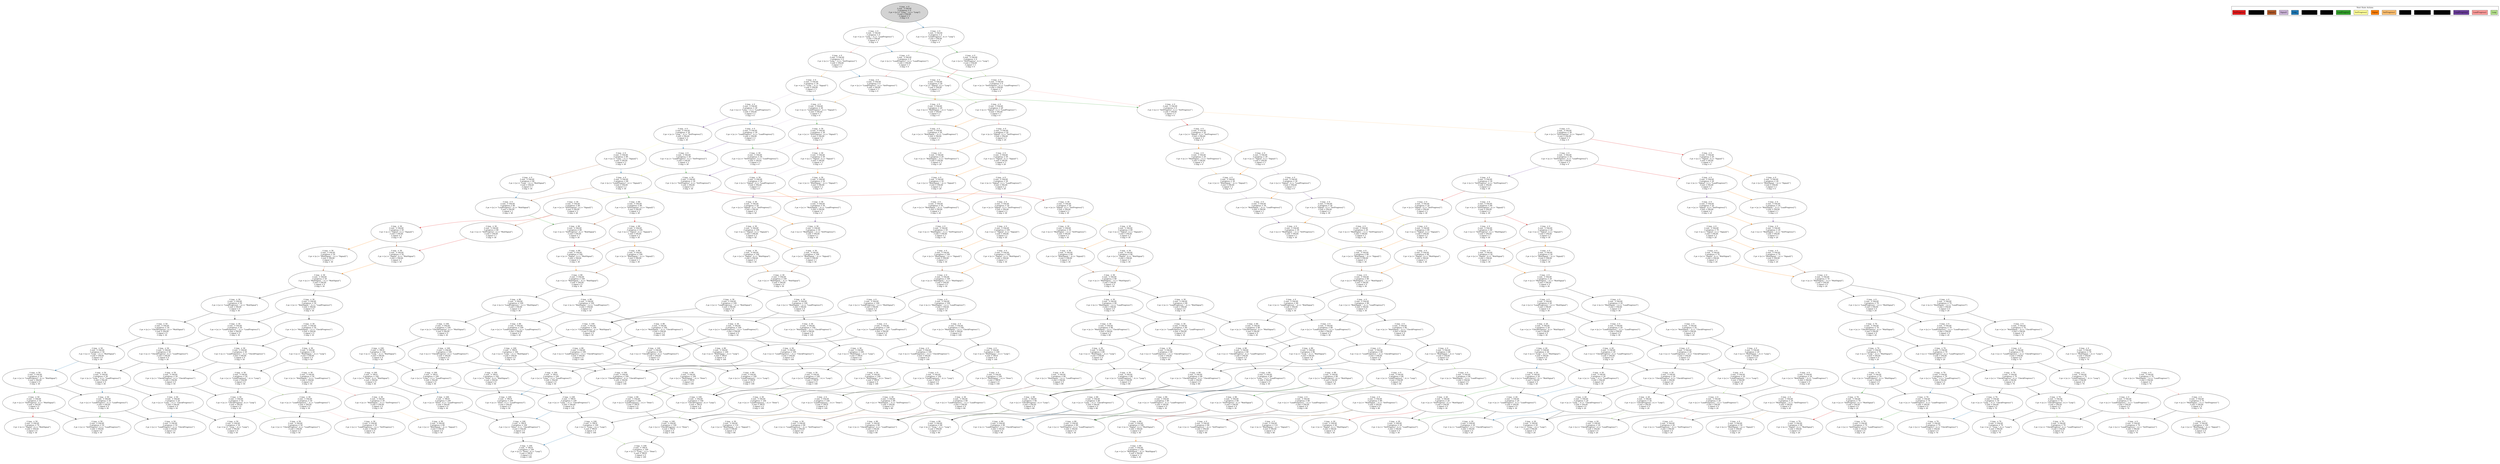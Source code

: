 strict digraph DiskGraph {
edge [colorscheme="paired12"]
nodesep=0.35;
subgraph cluster_graph {
color="white";
3550845075496124295 [label="/\\ tmp_ = 0\n/\\ exit_ = FALSE\n/\\ progress = 0\n/\\ pc = [a |-> \"Loop_\", b |-> \"Loop\"]\n/\\ exit = FALSE\n/\\ signal = 3\n/\\ tmp = 0",style = filled]
3550845075496124295 -> 4788388390840349449 [label="",color="2",fontcolor="2"];
4788388390840349449 [label="/\\ tmp_ = 0\n/\\ exit_ = FALSE\n/\\ progress = 0\n/\\ pc = [a |-> \"LoadProgres1\", b |-> \"Loop\"]\n/\\ exit = FALSE\n/\\ signal = 3\n/\\ tmp = 0"];
3550845075496124295 -> -3650811025322320567 [label="",color="3",fontcolor="3"];
-3650811025322320567 [label="/\\ tmp_ = 0\n/\\ exit_ = FALSE\n/\\ progress = 0\n/\\ pc = [a |-> \"Loop_\", b |-> \"LoadProgress1\"]\n/\\ exit = FALSE\n/\\ signal = 3\n/\\ tmp = 0"];
4788388390840349449 -> -1911163876105802951 [label="",color="4",fontcolor="4"];
-1911163876105802951 [label="/\\ tmp_ = 0\n/\\ exit_ = FALSE\n/\\ progress = 0\n/\\ pc = [a |-> \"SetProgress\", b |-> \"Loop\"]\n/\\ exit = FALSE\n/\\ signal = 3\n/\\ tmp = 0"];
4788388390840349449 -> -2246915346708641381 [label="",color="3",fontcolor="3"];
-2246915346708641381 [label="/\\ tmp_ = 0\n/\\ exit_ = FALSE\n/\\ progress = 0\n/\\ pc = [a |-> \"LoadProgres1\", b |-> \"LoadProgress1\"]\n/\\ exit = FALSE\n/\\ signal = 3\n/\\ tmp = 0"];
-3650811025322320567 -> -2246915346708641381 [label="",color="2",fontcolor="2"];
-3650811025322320567 -> -3208880163440507132 [label="",color="5",fontcolor="5"];
-3208880163440507132 [label="/\\ tmp_ = 0\n/\\ exit_ = FALSE\n/\\ progress = 0\n/\\ pc = [a |-> \"Loop_\", b |-> \"SetProgress1\"]\n/\\ exit = FALSE\n/\\ signal = 3\n/\\ tmp = 0"];
-1911163876105802951 -> 4721736685770771795 [label="",color="6",fontcolor="6"];
4721736685770771795 [label="/\\ tmp_ = 0\n/\\ exit_ = FALSE\n/\\ progress = 20\n/\\ pc = [a |-> \"Signal\", b |-> \"Loop\"]\n/\\ exit = FALSE\n/\\ signal = 3\n/\\ tmp = 0"];
-1911163876105802951 -> -243287840299596564 [label="",color="3",fontcolor="3"];
-243287840299596564 [label="/\\ tmp_ = 0\n/\\ exit_ = FALSE\n/\\ progress = 0\n/\\ pc = [a |-> \"SetProgress\", b |-> \"LoadProgress1\"]\n/\\ exit = FALSE\n/\\ signal = 3\n/\\ tmp = 0"];
-2246915346708641381 -> -243287840299596564 [label="",color="4",fontcolor="4"];
-2246915346708641381 -> -7873497230078192540 [label="",color="5",fontcolor="5"];
-7873497230078192540 [label="/\\ tmp_ = 0\n/\\ exit_ = FALSE\n/\\ progress = 0\n/\\ pc = [a |-> \"LoadProgres1\", b |-> \"SetProgress1\"]\n/\\ exit = FALSE\n/\\ signal = 3\n/\\ tmp = 0"];
-3208880163440507132 -> -7873497230078192540 [label="",color="2",fontcolor="2"];
-3208880163440507132 -> 6116183814957069801 [label="",color="7",fontcolor="7"];
6116183814957069801 [label="/\\ tmp_ = 0\n/\\ exit_ = FALSE\n/\\ progress = 30\n/\\ pc = [a |-> \"Loop_\", b |-> \"Signal1\"]\n/\\ exit = FALSE\n/\\ signal = 3\n/\\ tmp = 0"];
4721736685770771795 -> -6493319831527930616 [label="",color="8",fontcolor="8"];
-6493319831527930616 [label="/\\ tmp_ = 0\n/\\ exit_ = FALSE\n/\\ progress = 20\n/\\ pc = [a |-> \"WaitSignal_\", b |-> \"Loop\"]\n/\\ exit = FALSE\n/\\ signal = 2\n/\\ tmp = 0"];
4721736685770771795 -> 3814709433533451100 [label="",color="3",fontcolor="3"];
3814709433533451100 [label="/\\ tmp_ = 0\n/\\ exit_ = FALSE\n/\\ progress = 20\n/\\ pc = [a |-> \"Signal\", b |-> \"LoadProgress1\"]\n/\\ exit = FALSE\n/\\ signal = 3\n/\\ tmp = 0"];
-243287840299596564 -> 3814709433533451100 [label="",color="6",fontcolor="6"];
-243287840299596564 -> 2430343089836467591 [label="",color="5",fontcolor="5"];
2430343089836467591 [label="/\\ tmp_ = 0\n/\\ exit_ = FALSE\n/\\ progress = 0\n/\\ pc = [a |-> \"SetProgress\", b |-> \"SetProgress1\"]\n/\\ exit = FALSE\n/\\ signal = 3\n/\\ tmp = 0"];
-7873497230078192540 -> 2430343089836467591 [label="",color="4",fontcolor="4"];
-7873497230078192540 -> -2012159849078194537 [label="",color="7",fontcolor="7"];
-2012159849078194537 [label="/\\ tmp_ = 0\n/\\ exit_ = FALSE\n/\\ progress = 30\n/\\ pc = [a |-> \"LoadProgres1\", b |-> \"Signal1\"]\n/\\ exit = FALSE\n/\\ signal = 3\n/\\ tmp = 0"];
6116183814957069801 -> -2012159849078194537 [label="",color="2",fontcolor="2"];
6116183814957069801 -> -6209518553278665045 [label="",color="9",fontcolor="9"];
-6209518553278665045 [label="/\\ tmp_ = 0\n/\\ exit_ = FALSE\n/\\ progress = 30\n/\\ pc = [a |-> \"Loop_\", b |-> \"LoadProgress2\"]\n/\\ exit = FALSE\n/\\ signal = 2\n/\\ tmp = 0"];
-6493319831527930616 -> -7635737940175406953 [label="",color="3",fontcolor="3"];
-7635737940175406953 [label="/\\ tmp_ = 0\n/\\ exit_ = FALSE\n/\\ progress = 20\n/\\ pc = [a |-> \"WaitSignal_\", b |-> \"LoadProgress1\"]\n/\\ exit = FALSE\n/\\ signal = 2\n/\\ tmp = 0"];
3814709433533451100 -> -7635737940175406953 [label="",color="8",fontcolor="8"];
3814709433533451100 -> 4183968755924366043 [label="",color="5",fontcolor="5"];
4183968755924366043 [label="/\\ tmp_ = 0\n/\\ exit_ = FALSE\n/\\ progress = 20\n/\\ pc = [a |-> \"Signal\", b |-> \"SetProgress1\"]\n/\\ exit = FALSE\n/\\ signal = 3\n/\\ tmp = 20"];
2430343089836467591 -> -5153263596641660951 [label="",color="6",fontcolor="6"];
-5153263596641660951 [label="/\\ tmp_ = 0\n/\\ exit_ = FALSE\n/\\ progress = 20\n/\\ pc = [a |-> \"Signal\", b |-> \"SetProgress1\"]\n/\\ exit = FALSE\n/\\ signal = 3\n/\\ tmp = 0"];
2430343089836467591 -> 4313509990799993226 [label="",color="7",fontcolor="7"];
4313509990799993226 [label="/\\ tmp_ = 0\n/\\ exit_ = FALSE\n/\\ progress = 30\n/\\ pc = [a |-> \"SetProgress\", b |-> \"Signal1\"]\n/\\ exit = FALSE\n/\\ signal = 3\n/\\ tmp = 0"];
-2012159849078194537 -> 8397704928031758977 [label="",color="4",fontcolor="4"];
8397704928031758977 [label="/\\ tmp_ = 30\n/\\ exit_ = FALSE\n/\\ progress = 30\n/\\ pc = [a |-> \"SetProgress\", b |-> \"Signal1\"]\n/\\ exit = FALSE\n/\\ signal = 3\n/\\ tmp = 0"];
-2012159849078194537 -> -7182547811392752925 [label="",color="9",fontcolor="9"];
-7182547811392752925 [label="/\\ tmp_ = 0\n/\\ exit_ = FALSE\n/\\ progress = 30\n/\\ pc = [a |-> \"LoadProgres1\", b |-> \"LoadProgress2\"]\n/\\ exit = FALSE\n/\\ signal = 2\n/\\ tmp = 0"];
-6209518553278665045 -> -7182547811392752925 [label="",color="2",fontcolor="2"];
-6209518553278665045 -> -1167453560190698626 [label="",color="10",fontcolor="10"];
-1167453560190698626 [label="/\\ tmp_ = 0\n/\\ exit_ = FALSE\n/\\ progress = 30\n/\\ pc = [a |-> \"Loop_\", b |-> \"SetProgress2\"]\n/\\ exit = FALSE\n/\\ signal = 2\n/\\ tmp = 30"];
-7635737940175406953 -> 1027715167610310040 [label="",color="5",fontcolor="5"];
1027715167610310040 [label="/\\ tmp_ = 0\n/\\ exit_ = FALSE\n/\\ progress = 20\n/\\ pc = [a |-> \"WaitSignal_\", b |-> \"SetProgress1\"]\n/\\ exit = FALSE\n/\\ signal = 2\n/\\ tmp = 20"];
4183968755924366043 -> 1027715167610310040 [label="",color="8",fontcolor="8"];
4183968755924366043 -> 5271178674563952930 [label="",color="7",fontcolor="7"];
5271178674563952930 [label="/\\ tmp_ = 0\n/\\ exit_ = FALSE\n/\\ progress = 50\n/\\ pc = [a |-> \"Signal\", b |-> \"Signal1\"]\n/\\ exit = FALSE\n/\\ signal = 3\n/\\ tmp = 20"];
-5153263596641660951 -> -8347226082717650774 [label="",color="8",fontcolor="8"];
-8347226082717650774 [label="/\\ tmp_ = 0\n/\\ exit_ = FALSE\n/\\ progress = 20\n/\\ pc = [a |-> \"WaitSignal_\", b |-> \"SetProgress1\"]\n/\\ exit = FALSE\n/\\ signal = 2\n/\\ tmp = 0"];
-5153263596641660951 -> -4366681331528913856 [label="",color="7",fontcolor="7"];
-4366681331528913856 [label="/\\ tmp_ = 0\n/\\ exit_ = FALSE\n/\\ progress = 30\n/\\ pc = [a |-> \"Signal\", b |-> \"Signal1\"]\n/\\ exit = FALSE\n/\\ signal = 3\n/\\ tmp = 0"];
4313509990799993226 -> -6663659769268073093 [label="",color="6",fontcolor="6"];
-6663659769268073093 [label="/\\ tmp_ = 0\n/\\ exit_ = FALSE\n/\\ progress = 20\n/\\ pc = [a |-> \"Signal\", b |-> \"Signal1\"]\n/\\ exit = FALSE\n/\\ signal = 3\n/\\ tmp = 0"];
4313509990799993226 -> 3298825829352475129 [label="",color="9",fontcolor="9"];
3298825829352475129 [label="/\\ tmp_ = 0\n/\\ exit_ = FALSE\n/\\ progress = 30\n/\\ pc = [a |-> \"SetProgress\", b |-> \"LoadProgress2\"]\n/\\ exit = FALSE\n/\\ signal = 2\n/\\ tmp = 0"];
8397704928031758977 -> 937423694750893468 [label="",color="6",fontcolor="6"];
937423694750893468 [label="/\\ tmp_ = 30\n/\\ exit_ = FALSE\n/\\ progress = 50\n/\\ pc = [a |-> \"Signal\", b |-> \"Signal1\"]\n/\\ exit = FALSE\n/\\ signal = 3\n/\\ tmp = 0"];
8397704928031758977 -> 3750059190493085418 [label="",color="9",fontcolor="9"];
3750059190493085418 [label="/\\ tmp_ = 30\n/\\ exit_ = FALSE\n/\\ progress = 30\n/\\ pc = [a |-> \"SetProgress\", b |-> \"LoadProgress2\"]\n/\\ exit = FALSE\n/\\ signal = 2\n/\\ tmp = 0"];
-7182547811392752925 -> 3750059190493085418 [label="",color="4",fontcolor="4"];
-7182547811392752925 -> -9170026713859130662 [label="",color="10",fontcolor="10"];
-9170026713859130662 [label="/\\ tmp_ = 0\n/\\ exit_ = FALSE\n/\\ progress = 30\n/\\ pc = [a |-> \"LoadProgres1\", b |-> \"SetProgress2\"]\n/\\ exit = FALSE\n/\\ signal = 2\n/\\ tmp = 30"];
-1167453560190698626 -> -9170026713859130662 [label="",color="2",fontcolor="2"];
-1167453560190698626 -> -2795004743438837097 [label="",color="11",fontcolor="11"];
-2795004743438837097 [label="/\\ tmp_ = 0\n/\\ exit_ = FALSE\n/\\ progress = 80\n/\\ pc = [a |-> \"Loop_\", b |-> \"Signal2\"]\n/\\ exit = FALSE\n/\\ signal = 2\n/\\ tmp = 30"];
1027715167610310040 -> -3525302571699069674 [label="",color="7",fontcolor="7"];
-3525302571699069674 [label="/\\ tmp_ = 0\n/\\ exit_ = FALSE\n/\\ progress = 50\n/\\ pc = [a |-> \"WaitSignal_\", b |-> \"Signal1\"]\n/\\ exit = FALSE\n/\\ signal = 2\n/\\ tmp = 20"];
5271178674563952930 -> -3525302571699069674 [label="",color="8",fontcolor="8"];
5271178674563952930 -> -5976676767583469108 [label="",color="9",fontcolor="9"];
-5976676767583469108 [label="/\\ tmp_ = 0\n/\\ exit_ = FALSE\n/\\ progress = 50\n/\\ pc = [a |-> \"Signal\", b |-> \"LoadProgress2\"]\n/\\ exit = FALSE\n/\\ signal = 2\n/\\ tmp = 20"];
-8347226082717650774 -> 4794542809002852071 [label="",color="7",fontcolor="7"];
4794542809002852071 [label="/\\ tmp_ = 0\n/\\ exit_ = FALSE\n/\\ progress = 30\n/\\ pc = [a |-> \"WaitSignal_\", b |-> \"Signal1\"]\n/\\ exit = FALSE\n/\\ signal = 2\n/\\ tmp = 0"];
-4366681331528913856 -> 4794542809002852071 [label="",color="8",fontcolor="8"];
-4366681331528913856 -> -951129243811636448 [label="",color="9",fontcolor="9"];
-951129243811636448 [label="/\\ tmp_ = 0\n/\\ exit_ = FALSE\n/\\ progress = 30\n/\\ pc = [a |-> \"Signal\", b |-> \"LoadProgress2\"]\n/\\ exit = FALSE\n/\\ signal = 2\n/\\ tmp = 0"];
-6663659769268073093 -> 8090463581872580712 [label="",color="8",fontcolor="8"];
8090463581872580712 [label="/\\ tmp_ = 0\n/\\ exit_ = FALSE\n/\\ progress = 20\n/\\ pc = [a |-> \"WaitSignal_\", b |-> \"Signal1\"]\n/\\ exit = FALSE\n/\\ signal = 2\n/\\ tmp = 0"];
-6663659769268073093 -> 515012245582758703 [label="",color="9",fontcolor="9"];
515012245582758703 [label="/\\ tmp_ = 0\n/\\ exit_ = FALSE\n/\\ progress = 20\n/\\ pc = [a |-> \"Signal\", b |-> \"LoadProgress2\"]\n/\\ exit = FALSE\n/\\ signal = 2\n/\\ tmp = 0"];
3298825829352475129 -> 515012245582758703 [label="",color="6",fontcolor="6"];
3298825829352475129 -> 819187339158472555 [label="",color="10",fontcolor="10"];
819187339158472555 [label="/\\ tmp_ = 0\n/\\ exit_ = FALSE\n/\\ progress = 30\n/\\ pc = [a |-> \"SetProgress\", b |-> \"SetProgress2\"]\n/\\ exit = FALSE\n/\\ signal = 2\n/\\ tmp = 30"];
937423694750893468 -> 157074859896967983 [label="",color="8",fontcolor="8"];
157074859896967983 [label="/\\ tmp_ = 30\n/\\ exit_ = FALSE\n/\\ progress = 50\n/\\ pc = [a |-> \"WaitSignal_\", b |-> \"Signal1\"]\n/\\ exit = FALSE\n/\\ signal = 2\n/\\ tmp = 0"];
937423694750893468 -> 3333917491823462811 [label="",color="9",fontcolor="9"];
3333917491823462811 [label="/\\ tmp_ = 30\n/\\ exit_ = FALSE\n/\\ progress = 50\n/\\ pc = [a |-> \"Signal\", b |-> \"LoadProgress2\"]\n/\\ exit = FALSE\n/\\ signal = 2\n/\\ tmp = 0"];
3750059190493085418 -> 3333917491823462811 [label="",color="6",fontcolor="6"];
3750059190493085418 -> -8997816769055618396 [label="",color="10",fontcolor="10"];
-8997816769055618396 [label="/\\ tmp_ = 30\n/\\ exit_ = FALSE\n/\\ progress = 30\n/\\ pc = [a |-> \"SetProgress\", b |-> \"SetProgress2\"]\n/\\ exit = FALSE\n/\\ signal = 2\n/\\ tmp = 30"];
-9170026713859130662 -> -8997816769055618396 [label="",color="4",fontcolor="4"];
-9170026713859130662 -> -5821431586946932969 [label="",color="11",fontcolor="11"];
-5821431586946932969 [label="/\\ tmp_ = 0\n/\\ exit_ = FALSE\n/\\ progress = 80\n/\\ pc = [a |-> \"LoadProgres1\", b |-> \"Signal2\"]\n/\\ exit = FALSE\n/\\ signal = 2\n/\\ tmp = 30"];
-2795004743438837097 -> -5821431586946932969 [label="",color="2",fontcolor="2"];
-2795004743438837097 -> 8804553535535343536 [label="",color="12",fontcolor="12"];
8804553535535343536 [label="/\\ tmp_ = 0\n/\\ exit_ = FALSE\n/\\ progress = 80\n/\\ pc = [a |-> \"Loop_\", b |-> \"WaitSignal\"]\n/\\ exit = FALSE\n/\\ signal = 1\n/\\ tmp = 30"];
-3525302571699069674 -> -1959858392642710547 [label="",color="9",fontcolor="9"];
-1959858392642710547 [label="/\\ tmp_ = 0\n/\\ exit_ = FALSE\n/\\ progress = 50\n/\\ pc = [a |-> \"WaitSignal_\", b |-> \"LoadProgress2\"]\n/\\ exit = FALSE\n/\\ signal = 1\n/\\ tmp = 20"];
-5976676767583469108 -> -1959858392642710547 [label="",color="8",fontcolor="8"];
-5976676767583469108 -> -6430177407015994650 [label="",color="10",fontcolor="10"];
-6430177407015994650 [label="/\\ tmp_ = 0\n/\\ exit_ = FALSE\n/\\ progress = 50\n/\\ pc = [a |-> \"Signal\", b |-> \"SetProgress2\"]\n/\\ exit = FALSE\n/\\ signal = 2\n/\\ tmp = 50"];
4794542809002852071 -> 2166139072029372703 [label="",color="9",fontcolor="9"];
2166139072029372703 [label="/\\ tmp_ = 0\n/\\ exit_ = FALSE\n/\\ progress = 30\n/\\ pc = [a |-> \"WaitSignal_\", b |-> \"LoadProgress2\"]\n/\\ exit = FALSE\n/\\ signal = 1\n/\\ tmp = 0"];
-951129243811636448 -> 2166139072029372703 [label="",color="8",fontcolor="8"];
-951129243811636448 -> 8808520526477750974 [label="",color="10",fontcolor="10"];
8808520526477750974 [label="/\\ tmp_ = 0\n/\\ exit_ = FALSE\n/\\ progress = 30\n/\\ pc = [a |-> \"Signal\", b |-> \"SetProgress2\"]\n/\\ exit = FALSE\n/\\ signal = 2\n/\\ tmp = 30"];
8090463581872580712 -> 4644499327423836733 [label="",color="9",fontcolor="9"];
4644499327423836733 [label="/\\ tmp_ = 0\n/\\ exit_ = FALSE\n/\\ progress = 20\n/\\ pc = [a |-> \"WaitSignal_\", b |-> \"LoadProgress2\"]\n/\\ exit = FALSE\n/\\ signal = 1\n/\\ tmp = 0"];
515012245582758703 -> 4644499327423836733 [label="",color="8",fontcolor="8"];
515012245582758703 -> 704060752210459304 [label="",color="10",fontcolor="10"];
704060752210459304 [label="/\\ tmp_ = 0\n/\\ exit_ = FALSE\n/\\ progress = 20\n/\\ pc = [a |-> \"Signal\", b |-> \"SetProgress2\"]\n/\\ exit = FALSE\n/\\ signal = 2\n/\\ tmp = 20"];
819187339158472555 -> 5255872515913950257 [label="",color="6",fontcolor="6"];
5255872515913950257 [label="/\\ tmp_ = 0\n/\\ exit_ = FALSE\n/\\ progress = 20\n/\\ pc = [a |-> \"Signal\", b |-> \"SetProgress2\"]\n/\\ exit = FALSE\n/\\ signal = 2\n/\\ tmp = 30"];
819187339158472555 -> 7230747514334452656 [label="",color="11",fontcolor="11"];
7230747514334452656 [label="/\\ tmp_ = 0\n/\\ exit_ = FALSE\n/\\ progress = 80\n/\\ pc = [a |-> \"SetProgress\", b |-> \"Signal2\"]\n/\\ exit = FALSE\n/\\ signal = 2\n/\\ tmp = 30"];
157074859896967983 -> 9181601741883136460 [label="",color="9",fontcolor="9"];
9181601741883136460 [label="/\\ tmp_ = 30\n/\\ exit_ = FALSE\n/\\ progress = 50\n/\\ pc = [a |-> \"WaitSignal_\", b |-> \"LoadProgress2\"]\n/\\ exit = FALSE\n/\\ signal = 1\n/\\ tmp = 0"];
3333917491823462811 -> 9181601741883136460 [label="",color="8",fontcolor="8"];
3333917491823462811 -> -1615272811766773267 [label="",color="10",fontcolor="10"];
-1615272811766773267 [label="/\\ tmp_ = 30\n/\\ exit_ = FALSE\n/\\ progress = 50\n/\\ pc = [a |-> \"Signal\", b |-> \"SetProgress2\"]\n/\\ exit = FALSE\n/\\ signal = 2\n/\\ tmp = 50"];
-8997816769055618396 -> 4222563593452281718 [label="",color="6",fontcolor="6"];
4222563593452281718 [label="/\\ tmp_ = 30\n/\\ exit_ = FALSE\n/\\ progress = 50\n/\\ pc = [a |-> \"Signal\", b |-> \"SetProgress2\"]\n/\\ exit = FALSE\n/\\ signal = 2\n/\\ tmp = 30"];
-8997816769055618396 -> 3102638014068402363 [label="",color="11",fontcolor="11"];
3102638014068402363 [label="/\\ tmp_ = 30\n/\\ exit_ = FALSE\n/\\ progress = 80\n/\\ pc = [a |-> \"SetProgress\", b |-> \"Signal2\"]\n/\\ exit = FALSE\n/\\ signal = 2\n/\\ tmp = 30"];
-5821431586946932969 -> 434296932891588490 [label="",color="4",fontcolor="4"];
434296932891588490 [label="/\\ tmp_ = 80\n/\\ exit_ = FALSE\n/\\ progress = 80\n/\\ pc = [a |-> \"SetProgress\", b |-> \"Signal2\"]\n/\\ exit = FALSE\n/\\ signal = 2\n/\\ tmp = 30"];
-5821431586946932969 -> 4355731616406993582 [label="",color="12",fontcolor="12"];
4355731616406993582 [label="/\\ tmp_ = 0\n/\\ exit_ = FALSE\n/\\ progress = 80\n/\\ pc = [a |-> \"LoadProgres1\", b |-> \"WaitSignal\"]\n/\\ exit = FALSE\n/\\ signal = 1\n/\\ tmp = 30"];
8804553535535343536 -> 4355731616406993582 [label="",color="2",fontcolor="2"];
-1959858392642710547 -> 3192406374377380872 [label="",color="10",fontcolor="10"];
3192406374377380872 [label="/\\ tmp_ = 0\n/\\ exit_ = FALSE\n/\\ progress = 50\n/\\ pc = [a |-> \"WaitSignal_\", b |-> \"SetProgress2\"]\n/\\ exit = FALSE\n/\\ signal = 1\n/\\ tmp = 50"];
-6430177407015994650 -> 3192406374377380872 [label="",color="8",fontcolor="8"];
-6430177407015994650 -> 9075705924595393151 [label="",color="11",fontcolor="11"];
9075705924595393151 [label="/\\ tmp_ = 0\n/\\ exit_ = FALSE\n/\\ progress = 100\n/\\ pc = [a |-> \"Signal\", b |-> \"Signal2\"]\n/\\ exit = FALSE\n/\\ signal = 2\n/\\ tmp = 50"];
2166139072029372703 -> -3399995553304518329 [label="",color="10",fontcolor="10"];
-3399995553304518329 [label="/\\ tmp_ = 0\n/\\ exit_ = FALSE\n/\\ progress = 30\n/\\ pc = [a |-> \"WaitSignal_\", b |-> \"SetProgress2\"]\n/\\ exit = FALSE\n/\\ signal = 1\n/\\ tmp = 30"];
8808520526477750974 -> -3399995553304518329 [label="",color="8",fontcolor="8"];
8808520526477750974 -> 2859366077735393040 [label="",color="11",fontcolor="11"];
2859366077735393040 [label="/\\ tmp_ = 0\n/\\ exit_ = FALSE\n/\\ progress = 80\n/\\ pc = [a |-> \"Signal\", b |-> \"Signal2\"]\n/\\ exit = FALSE\n/\\ signal = 2\n/\\ tmp = 30"];
4644499327423836733 -> -2864335316191426766 [label="",color="10",fontcolor="10"];
-2864335316191426766 [label="/\\ tmp_ = 0\n/\\ exit_ = FALSE\n/\\ progress = 20\n/\\ pc = [a |-> \"WaitSignal_\", b |-> \"SetProgress2\"]\n/\\ exit = FALSE\n/\\ signal = 1\n/\\ tmp = 20"];
704060752210459304 -> -2864335316191426766 [label="",color="8",fontcolor="8"];
704060752210459304 -> 7101837958037526945 [label="",color="11",fontcolor="11"];
7101837958037526945 [label="/\\ tmp_ = 0\n/\\ exit_ = FALSE\n/\\ progress = 70\n/\\ pc = [a |-> \"Signal\", b |-> \"Signal2\"]\n/\\ exit = FALSE\n/\\ signal = 2\n/\\ tmp = 20"];
5255872515913950257 -> -7419089370729440853 [label="",color="8",fontcolor="8"];
-7419089370729440853 [label="/\\ tmp_ = 0\n/\\ exit_ = FALSE\n/\\ progress = 20\n/\\ pc = [a |-> \"WaitSignal_\", b |-> \"SetProgress2\"]\n/\\ exit = FALSE\n/\\ signal = 1\n/\\ tmp = 30"];
5255872515913950257 -> 2859366077735393040 [label="",color="11",fontcolor="11"];
7230747514334452656 -> 5984895252702815907 [label="",color="6",fontcolor="6"];
5984895252702815907 [label="/\\ tmp_ = 0\n/\\ exit_ = FALSE\n/\\ progress = 20\n/\\ pc = [a |-> \"Signal\", b |-> \"Signal2\"]\n/\\ exit = FALSE\n/\\ signal = 2\n/\\ tmp = 30"];
7230747514334452656 -> 490430257925712575 [label="",color="12",fontcolor="12"];
490430257925712575 [label="/\\ tmp_ = 0\n/\\ exit_ = FALSE\n/\\ progress = 80\n/\\ pc = [a |-> \"SetProgress\", b |-> \"WaitSignal\"]\n/\\ exit = FALSE\n/\\ signal = 1\n/\\ tmp = 30"];
9181601741883136460 -> -6615023178003639865 [label="",color="10",fontcolor="10"];
-6615023178003639865 [label="/\\ tmp_ = 30\n/\\ exit_ = FALSE\n/\\ progress = 50\n/\\ pc = [a |-> \"WaitSignal_\", b |-> \"SetProgress2\"]\n/\\ exit = FALSE\n/\\ signal = 1\n/\\ tmp = 50"];
-1615272811766773267 -> -6615023178003639865 [label="",color="8",fontcolor="8"];
-1615272811766773267 -> -4918944679372723213 [label="",color="11",fontcolor="11"];
-4918944679372723213 [label="/\\ tmp_ = 30\n/\\ exit_ = FALSE\n/\\ progress = 100\n/\\ pc = [a |-> \"Signal\", b |-> \"Signal2\"]\n/\\ exit = FALSE\n/\\ signal = 2\n/\\ tmp = 50"];
4222563593452281718 -> 8592408147223496540 [label="",color="8",fontcolor="8"];
8592408147223496540 [label="/\\ tmp_ = 30\n/\\ exit_ = FALSE\n/\\ progress = 50\n/\\ pc = [a |-> \"WaitSignal_\", b |-> \"SetProgress2\"]\n/\\ exit = FALSE\n/\\ signal = 1\n/\\ tmp = 30"];
4222563593452281718 -> -2170306380787736932 [label="",color="11",fontcolor="11"];
-2170306380787736932 [label="/\\ tmp_ = 30\n/\\ exit_ = FALSE\n/\\ progress = 80\n/\\ pc = [a |-> \"Signal\", b |-> \"Signal2\"]\n/\\ exit = FALSE\n/\\ signal = 2\n/\\ tmp = 30"];
3102638014068402363 -> -177584489288192444 [label="",color="6",fontcolor="6"];
-177584489288192444 [label="/\\ tmp_ = 30\n/\\ exit_ = FALSE\n/\\ progress = 50\n/\\ pc = [a |-> \"Signal\", b |-> \"Signal2\"]\n/\\ exit = FALSE\n/\\ signal = 2\n/\\ tmp = 30"];
3102638014068402363 -> 7769172016592542047 [label="",color="12",fontcolor="12"];
7769172016592542047 [label="/\\ tmp_ = 30\n/\\ exit_ = FALSE\n/\\ progress = 80\n/\\ pc = [a |-> \"SetProgress\", b |-> \"WaitSignal\"]\n/\\ exit = FALSE\n/\\ signal = 1\n/\\ tmp = 30"];
434296932891588490 -> 7168157355974466770 [label="",color="6",fontcolor="6"];
7168157355974466770 [label="/\\ tmp_ = 80\n/\\ exit_ = FALSE\n/\\ progress = 100\n/\\ pc = [a |-> \"Signal\", b |-> \"Signal2\"]\n/\\ exit = FALSE\n/\\ signal = 2\n/\\ tmp = 30"];
434296932891588490 -> -7686224876975881139 [label="",color="12",fontcolor="12"];
-7686224876975881139 [label="/\\ tmp_ = 80\n/\\ exit_ = FALSE\n/\\ progress = 80\n/\\ pc = [a |-> \"SetProgress\", b |-> \"WaitSignal\"]\n/\\ exit = FALSE\n/\\ signal = 1\n/\\ tmp = 30"];
4355731616406993582 -> -7686224876975881139 [label="",color="4",fontcolor="4"];
3192406374377380872 -> 7111462035110621256 [label="",color="11",fontcolor="11"];
7111462035110621256 [label="/\\ tmp_ = 0\n/\\ exit_ = FALSE\n/\\ progress = 100\n/\\ pc = [a |-> \"WaitSignal_\", b |-> \"Signal2\"]\n/\\ exit = FALSE\n/\\ signal = 1\n/\\ tmp = 50"];
9075705924595393151 -> 7111462035110621256 [label="",color="8",fontcolor="8"];
9075705924595393151 -> -7381430431833028553 [label="",color="12",fontcolor="12"];
-7381430431833028553 [label="/\\ tmp_ = 0\n/\\ exit_ = FALSE\n/\\ progress = 100\n/\\ pc = [a |-> \"Signal\", b |-> \"WaitSignal\"]\n/\\ exit = FALSE\n/\\ signal = 1\n/\\ tmp = 50"];
-3399995553304518329 -> -530274558028411388 [label="",color="11",fontcolor="11"];
-530274558028411388 [label="/\\ tmp_ = 0\n/\\ exit_ = FALSE\n/\\ progress = 80\n/\\ pc = [a |-> \"WaitSignal_\", b |-> \"Signal2\"]\n/\\ exit = FALSE\n/\\ signal = 1\n/\\ tmp = 30"];
2859366077735393040 -> -530274558028411388 [label="",color="8",fontcolor="8"];
2859366077735393040 -> -8813824372111271770 [label="",color="12",fontcolor="12"];
-8813824372111271770 [label="/\\ tmp_ = 0\n/\\ exit_ = FALSE\n/\\ progress = 80\n/\\ pc = [a |-> \"Signal\", b |-> \"WaitSignal\"]\n/\\ exit = FALSE\n/\\ signal = 1\n/\\ tmp = 30"];
-2864335316191426766 -> 683853110976869625 [label="",color="11",fontcolor="11"];
683853110976869625 [label="/\\ tmp_ = 0\n/\\ exit_ = FALSE\n/\\ progress = 70\n/\\ pc = [a |-> \"WaitSignal_\", b |-> \"Signal2\"]\n/\\ exit = FALSE\n/\\ signal = 1\n/\\ tmp = 20"];
7101837958037526945 -> 683853110976869625 [label="",color="8",fontcolor="8"];
7101837958037526945 -> 4184273791792061166 [label="",color="12",fontcolor="12"];
4184273791792061166 [label="/\\ tmp_ = 0\n/\\ exit_ = FALSE\n/\\ progress = 70\n/\\ pc = [a |-> \"Signal\", b |-> \"WaitSignal\"]\n/\\ exit = FALSE\n/\\ signal = 1\n/\\ tmp = 20"];
-7419089370729440853 -> -530274558028411388 [label="",color="11",fontcolor="11"];
5984895252702815907 -> 7306442092287967593 [label="",color="8",fontcolor="8"];
7306442092287967593 [label="/\\ tmp_ = 0\n/\\ exit_ = FALSE\n/\\ progress = 20\n/\\ pc = [a |-> \"WaitSignal_\", b |-> \"Signal2\"]\n/\\ exit = FALSE\n/\\ signal = 1\n/\\ tmp = 30"];
5984895252702815907 -> -1810009131401302768 [label="",color="12",fontcolor="12"];
-1810009131401302768 [label="/\\ tmp_ = 0\n/\\ exit_ = FALSE\n/\\ progress = 20\n/\\ pc = [a |-> \"Signal\", b |-> \"WaitSignal\"]\n/\\ exit = FALSE\n/\\ signal = 1\n/\\ tmp = 30"];
490430257925712575 -> -1810009131401302768 [label="",color="6",fontcolor="6"];
-6615023178003639865 -> 3307598514144133955 [label="",color="11",fontcolor="11"];
3307598514144133955 [label="/\\ tmp_ = 30\n/\\ exit_ = FALSE\n/\\ progress = 100\n/\\ pc = [a |-> \"WaitSignal_\", b |-> \"Signal2\"]\n/\\ exit = FALSE\n/\\ signal = 1\n/\\ tmp = 50"];
-4918944679372723213 -> 3307598514144133955 [label="",color="8",fontcolor="8"];
-4918944679372723213 -> 4891068318840619267 [label="",color="12",fontcolor="12"];
4891068318840619267 [label="/\\ tmp_ = 30\n/\\ exit_ = FALSE\n/\\ progress = 100\n/\\ pc = [a |-> \"Signal\", b |-> \"WaitSignal\"]\n/\\ exit = FALSE\n/\\ signal = 1\n/\\ tmp = 50"];
8592408147223496540 -> -5192060751408251633 [label="",color="11",fontcolor="11"];
-5192060751408251633 [label="/\\ tmp_ = 30\n/\\ exit_ = FALSE\n/\\ progress = 80\n/\\ pc = [a |-> \"WaitSignal_\", b |-> \"Signal2\"]\n/\\ exit = FALSE\n/\\ signal = 1\n/\\ tmp = 30"];
-2170306380787736932 -> -5192060751408251633 [label="",color="8",fontcolor="8"];
-2170306380787736932 -> 6899644336327922066 [label="",color="12",fontcolor="12"];
6899644336327922066 [label="/\\ tmp_ = 30\n/\\ exit_ = FALSE\n/\\ progress = 80\n/\\ pc = [a |-> \"Signal\", b |-> \"WaitSignal\"]\n/\\ exit = FALSE\n/\\ signal = 1\n/\\ tmp = 30"];
-177584489288192444 -> 1660879781924387374 [label="",color="8",fontcolor="8"];
1660879781924387374 [label="/\\ tmp_ = 30\n/\\ exit_ = FALSE\n/\\ progress = 50\n/\\ pc = [a |-> \"WaitSignal_\", b |-> \"Signal2\"]\n/\\ exit = FALSE\n/\\ signal = 1\n/\\ tmp = 30"];
-177584489288192444 -> 8800746124786281395 [label="",color="12",fontcolor="12"];
8800746124786281395 [label="/\\ tmp_ = 30\n/\\ exit_ = FALSE\n/\\ progress = 50\n/\\ pc = [a |-> \"Signal\", b |-> \"WaitSignal\"]\n/\\ exit = FALSE\n/\\ signal = 1\n/\\ tmp = 30"];
7769172016592542047 -> 8800746124786281395 [label="",color="6",fontcolor="6"];
7168157355974466770 -> -3178908440769017111 [label="",color="8",fontcolor="8"];
-3178908440769017111 [label="/\\ tmp_ = 80\n/\\ exit_ = FALSE\n/\\ progress = 100\n/\\ pc = [a |-> \"WaitSignal_\", b |-> \"Signal2\"]\n/\\ exit = FALSE\n/\\ signal = 1\n/\\ tmp = 30"];
7168157355974466770 -> -2880165563770391078 [label="",color="12",fontcolor="12"];
-2880165563770391078 [label="/\\ tmp_ = 80\n/\\ exit_ = FALSE\n/\\ progress = 100\n/\\ pc = [a |-> \"Signal\", b |-> \"WaitSignal\"]\n/\\ exit = FALSE\n/\\ signal = 1\n/\\ tmp = 30"];
-7686224876975881139 -> -2880165563770391078 [label="",color="6",fontcolor="6"];
7111462035110621256 -> -5079343588677306102 [label="",color="12",fontcolor="12"];
-5079343588677306102 [label="/\\ tmp_ = 0\n/\\ exit_ = FALSE\n/\\ progress = 100\n/\\ pc = [a |-> \"WaitSignal_\", b |-> \"WaitSignal\"]\n/\\ exit = FALSE\n/\\ signal = 0\n/\\ tmp = 50"];
-7381430431833028553 -> -5079343588677306102 [label="",color="8",fontcolor="8"];
-530274558028411388 -> 5295711718706037337 [label="",color="12",fontcolor="12"];
5295711718706037337 [label="/\\ tmp_ = 0\n/\\ exit_ = FALSE\n/\\ progress = 80\n/\\ pc = [a |-> \"WaitSignal_\", b |-> \"WaitSignal\"]\n/\\ exit = FALSE\n/\\ signal = 0\n/\\ tmp = 30"];
-8813824372111271770 -> 5295711718706037337 [label="",color="8",fontcolor="8"];
683853110976869625 -> -4690163037896254978 [label="",color="12",fontcolor="12"];
-4690163037896254978 [label="/\\ tmp_ = 0\n/\\ exit_ = FALSE\n/\\ progress = 70\n/\\ pc = [a |-> \"WaitSignal_\", b |-> \"WaitSignal\"]\n/\\ exit = FALSE\n/\\ signal = 0\n/\\ tmp = 20"];
4184273791792061166 -> -4690163037896254978 [label="",color="8",fontcolor="8"];
7306442092287967593 -> 1004899664709240254 [label="",color="12",fontcolor="12"];
1004899664709240254 [label="/\\ tmp_ = 0\n/\\ exit_ = FALSE\n/\\ progress = 20\n/\\ pc = [a |-> \"WaitSignal_\", b |-> \"WaitSignal\"]\n/\\ exit = FALSE\n/\\ signal = 0\n/\\ tmp = 30"];
-1810009131401302768 -> 1004899664709240254 [label="",color="8",fontcolor="8"];
3307598514144133955 -> -3126214356423963926 [label="",color="12",fontcolor="12"];
-3126214356423963926 [label="/\\ tmp_ = 30\n/\\ exit_ = FALSE\n/\\ progress = 100\n/\\ pc = [a |-> \"WaitSignal_\", b |-> \"WaitSignal\"]\n/\\ exit = FALSE\n/\\ signal = 0\n/\\ tmp = 50"];
4891068318840619267 -> -3126214356423963926 [label="",color="8",fontcolor="8"];
-5192060751408251633 -> 2621616915264336313 [label="",color="12",fontcolor="12"];
2621616915264336313 [label="/\\ tmp_ = 30\n/\\ exit_ = FALSE\n/\\ progress = 80\n/\\ pc = [a |-> \"WaitSignal_\", b |-> \"WaitSignal\"]\n/\\ exit = FALSE\n/\\ signal = 0\n/\\ tmp = 30"];
6899644336327922066 -> 2621616915264336313 [label="",color="8",fontcolor="8"];
1660879781924387374 -> -7532598021897039842 [label="",color="12",fontcolor="12"];
-7532598021897039842 [label="/\\ tmp_ = 30\n/\\ exit_ = FALSE\n/\\ progress = 50\n/\\ pc = [a |-> \"WaitSignal_\", b |-> \"WaitSignal\"]\n/\\ exit = FALSE\n/\\ signal = 0\n/\\ tmp = 30"];
8800746124786281395 -> -7532598021897039842 [label="",color="8",fontcolor="8"];
-3178908440769017111 -> -498437517207535261 [label="",color="12",fontcolor="12"];
-498437517207535261 [label="/\\ tmp_ = 80\n/\\ exit_ = FALSE\n/\\ progress = 100\n/\\ pc = [a |-> \"WaitSignal_\", b |-> \"WaitSignal\"]\n/\\ exit = FALSE\n/\\ signal = 0\n/\\ tmp = 30"];
-2880165563770391078 -> -498437517207535261 [label="",color="8",fontcolor="8"];
-5079343588677306102 -> -5242222385565277226 [label="",color="13",fontcolor="13"];
-5242222385565277226 [label="/\\ tmp_ = 0\n/\\ exit_ = FALSE\n/\\ progress = 100\n/\\ pc = [a |-> \"LoadProgress2_\", b |-> \"WaitSignal\"]\n/\\ exit = FALSE\n/\\ signal = 0\n/\\ tmp = 50"];
-5079343588677306102 -> 2413155610522298769 [label="",color="14",fontcolor="14"];
2413155610522298769 [label="/\\ tmp_ = 0\n/\\ exit_ = FALSE\n/\\ progress = 100\n/\\ pc = [a |-> \"WaitSignal_\", b |-> \"LoadProgress3\"]\n/\\ exit = FALSE\n/\\ signal = 0\n/\\ tmp = 50"];
5295711718706037337 -> 1286132722309423884 [label="",color="13",fontcolor="13"];
1286132722309423884 [label="/\\ tmp_ = 0\n/\\ exit_ = FALSE\n/\\ progress = 80\n/\\ pc = [a |-> \"LoadProgress2_\", b |-> \"WaitSignal\"]\n/\\ exit = FALSE\n/\\ signal = 0\n/\\ tmp = 30"];
5295711718706037337 -> -8675093587338614453 [label="",color="14",fontcolor="14"];
-8675093587338614453 [label="/\\ tmp_ = 0\n/\\ exit_ = FALSE\n/\\ progress = 80\n/\\ pc = [a |-> \"WaitSignal_\", b |-> \"LoadProgress3\"]\n/\\ exit = FALSE\n/\\ signal = 0\n/\\ tmp = 30"];
-4690163037896254978 -> 7834015343231824501 [label="",color="13",fontcolor="13"];
7834015343231824501 [label="/\\ tmp_ = 0\n/\\ exit_ = FALSE\n/\\ progress = 70\n/\\ pc = [a |-> \"LoadProgress2_\", b |-> \"WaitSignal\"]\n/\\ exit = FALSE\n/\\ signal = 0\n/\\ tmp = 20"];
-4690163037896254978 -> -361798909613230030 [label="",color="14",fontcolor="14"];
-361798909613230030 [label="/\\ tmp_ = 0\n/\\ exit_ = FALSE\n/\\ progress = 70\n/\\ pc = [a |-> \"WaitSignal_\", b |-> \"LoadProgress3\"]\n/\\ exit = FALSE\n/\\ signal = 0\n/\\ tmp = 20"];
1004899664709240254 -> -9032870842501738418 [label="",color="13",fontcolor="13"];
-9032870842501738418 [label="/\\ tmp_ = 0\n/\\ exit_ = FALSE\n/\\ progress = 20\n/\\ pc = [a |-> \"LoadProgress2_\", b |-> \"WaitSignal\"]\n/\\ exit = FALSE\n/\\ signal = 0\n/\\ tmp = 30"];
1004899664709240254 -> 1506007048458377737 [label="",color="14",fontcolor="14"];
1506007048458377737 [label="/\\ tmp_ = 0\n/\\ exit_ = FALSE\n/\\ progress = 20\n/\\ pc = [a |-> \"WaitSignal_\", b |-> \"LoadProgress3\"]\n/\\ exit = FALSE\n/\\ signal = 0\n/\\ tmp = 30"];
-3126214356423963926 -> -5840384859453745979 [label="",color="13",fontcolor="13"];
-5840384859453745979 [label="/\\ tmp_ = 30\n/\\ exit_ = FALSE\n/\\ progress = 100\n/\\ pc = [a |-> \"LoadProgress2_\", b |-> \"WaitSignal\"]\n/\\ exit = FALSE\n/\\ signal = 0\n/\\ tmp = 50"];
-3126214356423963926 -> 4084881772085206658 [label="",color="14",fontcolor="14"];
4084881772085206658 [label="/\\ tmp_ = 30\n/\\ exit_ = FALSE\n/\\ progress = 100\n/\\ pc = [a |-> \"WaitSignal_\", b |-> \"LoadProgress3\"]\n/\\ exit = FALSE\n/\\ signal = 0\n/\\ tmp = 50"];
2621616915264336313 -> 582205218334512159 [label="",color="13",fontcolor="13"];
582205218334512159 [label="/\\ tmp_ = 30\n/\\ exit_ = FALSE\n/\\ progress = 80\n/\\ pc = [a |-> \"LoadProgress2_\", b |-> \"WaitSignal\"]\n/\\ exit = FALSE\n/\\ signal = 0\n/\\ tmp = 30"];
2621616915264336313 -> -7037215049557025192 [label="",color="14",fontcolor="14"];
-7037215049557025192 [label="/\\ tmp_ = 30\n/\\ exit_ = FALSE\n/\\ progress = 80\n/\\ pc = [a |-> \"WaitSignal_\", b |-> \"LoadProgress3\"]\n/\\ exit = FALSE\n/\\ signal = 0\n/\\ tmp = 30"];
-7532598021897039842 -> -4775009162497262657 [label="",color="13",fontcolor="13"];
-4775009162497262657 [label="/\\ tmp_ = 30\n/\\ exit_ = FALSE\n/\\ progress = 50\n/\\ pc = [a |-> \"LoadProgress2_\", b |-> \"WaitSignal\"]\n/\\ exit = FALSE\n/\\ signal = 0\n/\\ tmp = 30"];
-7532598021897039842 -> 3168670237762957816 [label="",color="14",fontcolor="14"];
3168670237762957816 [label="/\\ tmp_ = 30\n/\\ exit_ = FALSE\n/\\ progress = 50\n/\\ pc = [a |-> \"WaitSignal_\", b |-> \"LoadProgress3\"]\n/\\ exit = FALSE\n/\\ signal = 0\n/\\ tmp = 30"];
-498437517207535261 -> 2444265563852284613 [label="",color="13",fontcolor="13"];
2444265563852284613 [label="/\\ tmp_ = 80\n/\\ exit_ = FALSE\n/\\ progress = 100\n/\\ pc = [a |-> \"LoadProgress2_\", b |-> \"WaitSignal\"]\n/\\ exit = FALSE\n/\\ signal = 0\n/\\ tmp = 30"];
-498437517207535261 -> -5212524963293468542 [label="",color="14",fontcolor="14"];
-5212524963293468542 [label="/\\ tmp_ = 80\n/\\ exit_ = FALSE\n/\\ progress = 100\n/\\ pc = [a |-> \"WaitSignal_\", b |-> \"LoadProgress3\"]\n/\\ exit = FALSE\n/\\ signal = 0\n/\\ tmp = 30"];
-5242222385565277226 -> -7500740470289724295 [label="",color="15",fontcolor="15"];
-7500740470289724295 [label="/\\ tmp_ = 100\n/\\ exit_ = FALSE\n/\\ progress = 100\n/\\ pc = [a |-> \"CheckProgress\", b |-> \"WaitSignal\"]\n/\\ exit = FALSE\n/\\ signal = 0\n/\\ tmp = 50"];
-5242222385565277226 -> -5810972434860563522 [label="",color="14",fontcolor="14"];
-5810972434860563522 [label="/\\ tmp_ = 0\n/\\ exit_ = FALSE\n/\\ progress = 100\n/\\ pc = [a |-> \"LoadProgress2_\", b |-> \"LoadProgress3\"]\n/\\ exit = FALSE\n/\\ signal = 0\n/\\ tmp = 50"];
2413155610522298769 -> -5810972434860563522 [label="",color="13",fontcolor="13"];
2413155610522298769 -> -2640247810993939331 [label="",color="16",fontcolor="16"];
-2640247810993939331 [label="/\\ tmp_ = 0\n/\\ exit_ = FALSE\n/\\ progress = 100\n/\\ pc = [a |-> \"WaitSignal_\", b |-> \"CheckProgress1\"]\n/\\ exit = FALSE\n/\\ signal = 0\n/\\ tmp = 100"];
1286132722309423884 -> -2400824834232725408 [label="",color="15",fontcolor="15"];
-2400824834232725408 [label="/\\ tmp_ = 80\n/\\ exit_ = FALSE\n/\\ progress = 80\n/\\ pc = [a |-> \"CheckProgress\", b |-> \"WaitSignal\"]\n/\\ exit = FALSE\n/\\ signal = 0\n/\\ tmp = 30"];
1286132722309423884 -> 632202897337650377 [label="",color="14",fontcolor="14"];
632202897337650377 [label="/\\ tmp_ = 0\n/\\ exit_ = FALSE\n/\\ progress = 80\n/\\ pc = [a |-> \"LoadProgress2_\", b |-> \"LoadProgress3\"]\n/\\ exit = FALSE\n/\\ signal = 0\n/\\ tmp = 30"];
-8675093587338614453 -> 632202897337650377 [label="",color="13",fontcolor="13"];
-8675093587338614453 -> 7283749138585826517 [label="",color="16",fontcolor="16"];
7283749138585826517 [label="/\\ tmp_ = 0\n/\\ exit_ = FALSE\n/\\ progress = 80\n/\\ pc = [a |-> \"WaitSignal_\", b |-> \"CheckProgress1\"]\n/\\ exit = FALSE\n/\\ signal = 0\n/\\ tmp = 80"];
7834015343231824501 -> -873213565770479242 [label="",color="15",fontcolor="15"];
-873213565770479242 [label="/\\ tmp_ = 70\n/\\ exit_ = FALSE\n/\\ progress = 70\n/\\ pc = [a |-> \"CheckProgress\", b |-> \"WaitSignal\"]\n/\\ exit = FALSE\n/\\ signal = 0\n/\\ tmp = 20"];
7834015343231824501 -> 711978276197109308 [label="",color="14",fontcolor="14"];
711978276197109308 [label="/\\ tmp_ = 0\n/\\ exit_ = FALSE\n/\\ progress = 70\n/\\ pc = [a |-> \"LoadProgress2_\", b |-> \"LoadProgress3\"]\n/\\ exit = FALSE\n/\\ signal = 0\n/\\ tmp = 20"];
-361798909613230030 -> 711978276197109308 [label="",color="13",fontcolor="13"];
-361798909613230030 -> 2407756756595391382 [label="",color="16",fontcolor="16"];
2407756756595391382 [label="/\\ tmp_ = 0\n/\\ exit_ = FALSE\n/\\ progress = 70\n/\\ pc = [a |-> \"WaitSignal_\", b |-> \"CheckProgress1\"]\n/\\ exit = FALSE\n/\\ signal = 0\n/\\ tmp = 70"];
-9032870842501738418 -> 6694240218817928305 [label="",color="15",fontcolor="15"];
6694240218817928305 [label="/\\ tmp_ = 20\n/\\ exit_ = FALSE\n/\\ progress = 20\n/\\ pc = [a |-> \"CheckProgress\", b |-> \"WaitSignal\"]\n/\\ exit = FALSE\n/\\ signal = 0\n/\\ tmp = 30"];
-9032870842501738418 -> 7043671308558059465 [label="",color="14",fontcolor="14"];
7043671308558059465 [label="/\\ tmp_ = 0\n/\\ exit_ = FALSE\n/\\ progress = 20\n/\\ pc = [a |-> \"LoadProgress2_\", b |-> \"LoadProgress3\"]\n/\\ exit = FALSE\n/\\ signal = 0\n/\\ tmp = 30"];
1506007048458377737 -> 7043671308558059465 [label="",color="13",fontcolor="13"];
1506007048458377737 -> -45076149203358456 [label="",color="16",fontcolor="16"];
-45076149203358456 [label="/\\ tmp_ = 0\n/\\ exit_ = FALSE\n/\\ progress = 20\n/\\ pc = [a |-> \"WaitSignal_\", b |-> \"CheckProgress1\"]\n/\\ exit = FALSE\n/\\ signal = 0\n/\\ tmp = 20"];
-5840384859453745979 -> -7500740470289724295 [label="",color="15",fontcolor="15"];
-5840384859453745979 -> 6135360676821184897 [label="",color="14",fontcolor="14"];
6135360676821184897 [label="/\\ tmp_ = 30\n/\\ exit_ = FALSE\n/\\ progress = 100\n/\\ pc = [a |-> \"LoadProgress2_\", b |-> \"LoadProgress3\"]\n/\\ exit = FALSE\n/\\ signal = 0\n/\\ tmp = 50"];
4084881772085206658 -> 6135360676821184897 [label="",color="13",fontcolor="13"];
4084881772085206658 -> 4450571675426242667 [label="",color="16",fontcolor="16"];
4450571675426242667 [label="/\\ tmp_ = 30\n/\\ exit_ = FALSE\n/\\ progress = 100\n/\\ pc = [a |-> \"WaitSignal_\", b |-> \"CheckProgress1\"]\n/\\ exit = FALSE\n/\\ signal = 0\n/\\ tmp = 100"];
582205218334512159 -> -2400824834232725408 [label="",color="15",fontcolor="15"];
582205218334512159 -> -956908872376279306 [label="",color="14",fontcolor="14"];
-956908872376279306 [label="/\\ tmp_ = 30\n/\\ exit_ = FALSE\n/\\ progress = 80\n/\\ pc = [a |-> \"LoadProgress2_\", b |-> \"LoadProgress3\"]\n/\\ exit = FALSE\n/\\ signal = 0\n/\\ tmp = 30"];
-7037215049557025192 -> -956908872376279306 [label="",color="13",fontcolor="13"];
-7037215049557025192 -> -8967374388627150653 [label="",color="16",fontcolor="16"];
-8967374388627150653 [label="/\\ tmp_ = 30\n/\\ exit_ = FALSE\n/\\ progress = 80\n/\\ pc = [a |-> \"WaitSignal_\", b |-> \"CheckProgress1\"]\n/\\ exit = FALSE\n/\\ signal = 0\n/\\ tmp = 80"];
-4775009162497262657 -> -5340311968397700922 [label="",color="15",fontcolor="15"];
-5340311968397700922 [label="/\\ tmp_ = 50\n/\\ exit_ = FALSE\n/\\ progress = 50\n/\\ pc = [a |-> \"CheckProgress\", b |-> \"WaitSignal\"]\n/\\ exit = FALSE\n/\\ signal = 0\n/\\ tmp = 30"];
-4775009162497262657 -> 6695860612678999545 [label="",color="14",fontcolor="14"];
6695860612678999545 [label="/\\ tmp_ = 30\n/\\ exit_ = FALSE\n/\\ progress = 50\n/\\ pc = [a |-> \"LoadProgress2_\", b |-> \"LoadProgress3\"]\n/\\ exit = FALSE\n/\\ signal = 0\n/\\ tmp = 30"];
3168670237762957816 -> 6695860612678999545 [label="",color="13",fontcolor="13"];
3168670237762957816 -> 3519984503878390273 [label="",color="16",fontcolor="16"];
3519984503878390273 [label="/\\ tmp_ = 30\n/\\ exit_ = FALSE\n/\\ progress = 50\n/\\ pc = [a |-> \"WaitSignal_\", b |-> \"CheckProgress1\"]\n/\\ exit = FALSE\n/\\ signal = 0\n/\\ tmp = 50"];
2444265563852284613 -> 4964354994490825442 [label="",color="15",fontcolor="15"];
4964354994490825442 [label="/\\ tmp_ = 100\n/\\ exit_ = FALSE\n/\\ progress = 100\n/\\ pc = [a |-> \"CheckProgress\", b |-> \"WaitSignal\"]\n/\\ exit = FALSE\n/\\ signal = 0\n/\\ tmp = 30"];
2444265563852284613 -> 1248796932613712283 [label="",color="14",fontcolor="14"];
1248796932613712283 [label="/\\ tmp_ = 80\n/\\ exit_ = FALSE\n/\\ progress = 100\n/\\ pc = [a |-> \"LoadProgress2_\", b |-> \"LoadProgress3\"]\n/\\ exit = FALSE\n/\\ signal = 0\n/\\ tmp = 30"];
-5212524963293468542 -> 1248796932613712283 [label="",color="13",fontcolor="13"];
-5212524963293468542 -> -1492709571145961477 [label="",color="16",fontcolor="16"];
-1492709571145961477 [label="/\\ tmp_ = 80\n/\\ exit_ = FALSE\n/\\ progress = 100\n/\\ pc = [a |-> \"WaitSignal_\", b |-> \"CheckProgress1\"]\n/\\ exit = FALSE\n/\\ signal = 0\n/\\ tmp = 100"];
-7500740470289724295 -> 3188445565231798462 [label="",color="17",fontcolor="17"];
3188445565231798462 [label="/\\ tmp_ = 100\n/\\ exit_ = TRUE\n/\\ progress = 100\n/\\ pc = [a |-> \"Loop_\", b |-> \"WaitSignal\"]\n/\\ exit = FALSE\n/\\ signal = 0\n/\\ tmp = 50"];
-7500740470289724295 -> 8040268709277317643 [label="",color="14",fontcolor="14"];
8040268709277317643 [label="/\\ tmp_ = 100\n/\\ exit_ = FALSE\n/\\ progress = 100\n/\\ pc = [a |-> \"CheckProgress\", b |-> \"LoadProgress3\"]\n/\\ exit = FALSE\n/\\ signal = 0\n/\\ tmp = 50"];
-5810972434860563522 -> 8040268709277317643 [label="",color="15",fontcolor="15"];
-5810972434860563522 -> 6359405730047992045 [label="",color="16",fontcolor="16"];
6359405730047992045 [label="/\\ tmp_ = 0\n/\\ exit_ = FALSE\n/\\ progress = 100\n/\\ pc = [a |-> \"LoadProgress2_\", b |-> \"CheckProgress1\"]\n/\\ exit = FALSE\n/\\ signal = 0\n/\\ tmp = 100"];
-2640247810993939331 -> 6359405730047992045 [label="",color="13",fontcolor="13"];
-2640247810993939331 -> -7365379207089294986 [label="",color="18",fontcolor="18"];
-7365379207089294986 [label="/\\ tmp_ = 0\n/\\ exit_ = FALSE\n/\\ progress = 100\n/\\ pc = [a |-> \"WaitSignal_\", b |-> \"Loop\"]\n/\\ exit = TRUE\n/\\ signal = 0\n/\\ tmp = 100"];
-2400824834232725408 -> 3023945850088461692 [label="",color="17",fontcolor="17"];
3023945850088461692 [label="/\\ tmp_ = 80\n/\\ exit_ = FALSE\n/\\ progress = 80\n/\\ pc = [a |-> \"Loop_\", b |-> \"WaitSignal\"]\n/\\ exit = FALSE\n/\\ signal = 0\n/\\ tmp = 30"];
-2400824834232725408 -> 1203497180309593829 [label="",color="14",fontcolor="14"];
1203497180309593829 [label="/\\ tmp_ = 80\n/\\ exit_ = FALSE\n/\\ progress = 80\n/\\ pc = [a |-> \"CheckProgress\", b |-> \"LoadProgress3\"]\n/\\ exit = FALSE\n/\\ signal = 0\n/\\ tmp = 30"];
632202897337650377 -> 1203497180309593829 [label="",color="15",fontcolor="15"];
632202897337650377 -> -910199115726566032 [label="",color="16",fontcolor="16"];
-910199115726566032 [label="/\\ tmp_ = 0\n/\\ exit_ = FALSE\n/\\ progress = 80\n/\\ pc = [a |-> \"LoadProgress2_\", b |-> \"CheckProgress1\"]\n/\\ exit = FALSE\n/\\ signal = 0\n/\\ tmp = 80"];
7283749138585826517 -> -910199115726566032 [label="",color="13",fontcolor="13"];
7283749138585826517 -> -4273023063926165502 [label="",color="18",fontcolor="18"];
-4273023063926165502 [label="/\\ tmp_ = 0\n/\\ exit_ = FALSE\n/\\ progress = 80\n/\\ pc = [a |-> \"WaitSignal_\", b |-> \"Loop\"]\n/\\ exit = FALSE\n/\\ signal = 0\n/\\ tmp = 80"];
-873213565770479242 -> 947748204758609801 [label="",color="17",fontcolor="17"];
947748204758609801 [label="/\\ tmp_ = 70\n/\\ exit_ = FALSE\n/\\ progress = 70\n/\\ pc = [a |-> \"Loop_\", b |-> \"WaitSignal\"]\n/\\ exit = FALSE\n/\\ signal = 0\n/\\ tmp = 20"];
-873213565770479242 -> -540081128679881546 [label="",color="14",fontcolor="14"];
-540081128679881546 [label="/\\ tmp_ = 70\n/\\ exit_ = FALSE\n/\\ progress = 70\n/\\ pc = [a |-> \"CheckProgress\", b |-> \"LoadProgress3\"]\n/\\ exit = FALSE\n/\\ signal = 0\n/\\ tmp = 20"];
711978276197109308 -> -540081128679881546 [label="",color="15",fontcolor="15"];
711978276197109308 -> -4275375980110576069 [label="",color="16",fontcolor="16"];
-4275375980110576069 [label="/\\ tmp_ = 0\n/\\ exit_ = FALSE\n/\\ progress = 70\n/\\ pc = [a |-> \"LoadProgress2_\", b |-> \"CheckProgress1\"]\n/\\ exit = FALSE\n/\\ signal = 0\n/\\ tmp = 70"];
2407756756595391382 -> -4275375980110576069 [label="",color="13",fontcolor="13"];
2407756756595391382 -> 4303005662935926941 [label="",color="18",fontcolor="18"];
4303005662935926941 [label="/\\ tmp_ = 0\n/\\ exit_ = FALSE\n/\\ progress = 70\n/\\ pc = [a |-> \"WaitSignal_\", b |-> \"Loop\"]\n/\\ exit = FALSE\n/\\ signal = 0\n/\\ tmp = 70"];
6694240218817928305 -> 2876371754462315130 [label="",color="17",fontcolor="17"];
2876371754462315130 [label="/\\ tmp_ = 20\n/\\ exit_ = FALSE\n/\\ progress = 20\n/\\ pc = [a |-> \"Loop_\", b |-> \"WaitSignal\"]\n/\\ exit = FALSE\n/\\ signal = 0\n/\\ tmp = 30"];
6694240218817928305 -> 1939381453644657563 [label="",color="14",fontcolor="14"];
1939381453644657563 [label="/\\ tmp_ = 20\n/\\ exit_ = FALSE\n/\\ progress = 20\n/\\ pc = [a |-> \"CheckProgress\", b |-> \"LoadProgress3\"]\n/\\ exit = FALSE\n/\\ signal = 0\n/\\ tmp = 30"];
7043671308558059465 -> 1939381453644657563 [label="",color="15",fontcolor="15"];
7043671308558059465 -> -6584055440598214953 [label="",color="16",fontcolor="16"];
-6584055440598214953 [label="/\\ tmp_ = 0\n/\\ exit_ = FALSE\n/\\ progress = 20\n/\\ pc = [a |-> \"LoadProgress2_\", b |-> \"CheckProgress1\"]\n/\\ exit = FALSE\n/\\ signal = 0\n/\\ tmp = 20"];
-45076149203358456 -> -6584055440598214953 [label="",color="13",fontcolor="13"];
-45076149203358456 -> -4458177949202400541 [label="",color="18",fontcolor="18"];
-4458177949202400541 [label="/\\ tmp_ = 0\n/\\ exit_ = FALSE\n/\\ progress = 20\n/\\ pc = [a |-> \"WaitSignal_\", b |-> \"Loop\"]\n/\\ exit = FALSE\n/\\ signal = 0\n/\\ tmp = 20"];
6135360676821184897 -> 8040268709277317643 [label="",color="15",fontcolor="15"];
6135360676821184897 -> -4935279680402036282 [label="",color="16",fontcolor="16"];
-4935279680402036282 [label="/\\ tmp_ = 30\n/\\ exit_ = FALSE\n/\\ progress = 100\n/\\ pc = [a |-> \"LoadProgress2_\", b |-> \"CheckProgress1\"]\n/\\ exit = FALSE\n/\\ signal = 0\n/\\ tmp = 100"];
4450571675426242667 -> -4935279680402036282 [label="",color="13",fontcolor="13"];
4450571675426242667 -> 3771896398744318351 [label="",color="18",fontcolor="18"];
3771896398744318351 [label="/\\ tmp_ = 30\n/\\ exit_ = FALSE\n/\\ progress = 100\n/\\ pc = [a |-> \"WaitSignal_\", b |-> \"Loop\"]\n/\\ exit = TRUE\n/\\ signal = 0\n/\\ tmp = 100"];
-956908872376279306 -> 1203497180309593829 [label="",color="15",fontcolor="15"];
-956908872376279306 -> 1197159444623426651 [label="",color="16",fontcolor="16"];
1197159444623426651 [label="/\\ tmp_ = 30\n/\\ exit_ = FALSE\n/\\ progress = 80\n/\\ pc = [a |-> \"LoadProgress2_\", b |-> \"CheckProgress1\"]\n/\\ exit = FALSE\n/\\ signal = 0\n/\\ tmp = 80"];
-8967374388627150653 -> 1197159444623426651 [label="",color="13",fontcolor="13"];
-8967374388627150653 -> 7576093893188333819 [label="",color="18",fontcolor="18"];
7576093893188333819 [label="/\\ tmp_ = 30\n/\\ exit_ = FALSE\n/\\ progress = 80\n/\\ pc = [a |-> \"WaitSignal_\", b |-> \"Loop\"]\n/\\ exit = FALSE\n/\\ signal = 0\n/\\ tmp = 80"];
-5340311968397700922 -> 9108432803379412595 [label="",color="17",fontcolor="17"];
9108432803379412595 [label="/\\ tmp_ = 50\n/\\ exit_ = FALSE\n/\\ progress = 50\n/\\ pc = [a |-> \"Loop_\", b |-> \"WaitSignal\"]\n/\\ exit = FALSE\n/\\ signal = 0\n/\\ tmp = 30"];
-5340311968397700922 -> -154184654517601650 [label="",color="14",fontcolor="14"];
-154184654517601650 [label="/\\ tmp_ = 50\n/\\ exit_ = FALSE\n/\\ progress = 50\n/\\ pc = [a |-> \"CheckProgress\", b |-> \"LoadProgress3\"]\n/\\ exit = FALSE\n/\\ signal = 0\n/\\ tmp = 30"];
6695860612678999545 -> -154184654517601650 [label="",color="15",fontcolor="15"];
6695860612678999545 -> -7542782158286621526 [label="",color="16",fontcolor="16"];
-7542782158286621526 [label="/\\ tmp_ = 30\n/\\ exit_ = FALSE\n/\\ progress = 50\n/\\ pc = [a |-> \"LoadProgress2_\", b |-> \"CheckProgress1\"]\n/\\ exit = FALSE\n/\\ signal = 0\n/\\ tmp = 50"];
3519984503878390273 -> -7542782158286621526 [label="",color="13",fontcolor="13"];
3519984503878390273 -> 5218816048705435440 [label="",color="18",fontcolor="18"];
5218816048705435440 [label="/\\ tmp_ = 30\n/\\ exit_ = FALSE\n/\\ progress = 50\n/\\ pc = [a |-> \"WaitSignal_\", b |-> \"Loop\"]\n/\\ exit = FALSE\n/\\ signal = 0\n/\\ tmp = 50"];
4964354994490825442 -> -57622647323996635 [label="",color="17",fontcolor="17"];
-57622647323996635 [label="/\\ tmp_ = 100\n/\\ exit_ = TRUE\n/\\ progress = 100\n/\\ pc = [a |-> \"Loop_\", b |-> \"WaitSignal\"]\n/\\ exit = FALSE\n/\\ signal = 0\n/\\ tmp = 30"];
4964354994490825442 -> -4857080442129847152 [label="",color="14",fontcolor="14"];
-4857080442129847152 [label="/\\ tmp_ = 100\n/\\ exit_ = FALSE\n/\\ progress = 100\n/\\ pc = [a |-> \"CheckProgress\", b |-> \"LoadProgress3\"]\n/\\ exit = FALSE\n/\\ signal = 0\n/\\ tmp = 30"];
1248796932613712283 -> -4857080442129847152 [label="",color="15",fontcolor="15"];
1248796932613712283 -> -6053559908055483958 [label="",color="16",fontcolor="16"];
-6053559908055483958 [label="/\\ tmp_ = 80\n/\\ exit_ = FALSE\n/\\ progress = 100\n/\\ pc = [a |-> \"LoadProgress2_\", b |-> \"CheckProgress1\"]\n/\\ exit = FALSE\n/\\ signal = 0\n/\\ tmp = 100"];
-1492709571145961477 -> -6053559908055483958 [label="",color="13",fontcolor="13"];
-1492709571145961477 -> 1139336512853576147 [label="",color="18",fontcolor="18"];
1139336512853576147 [label="/\\ tmp_ = 80\n/\\ exit_ = FALSE\n/\\ progress = 100\n/\\ pc = [a |-> \"WaitSignal_\", b |-> \"Loop\"]\n/\\ exit = TRUE\n/\\ signal = 0\n/\\ tmp = 100"];
3188445565231798462 -> -7314878090981356197 [label="",color="2",fontcolor="2"];
-7314878090981356197 [label="/\\ tmp_ = 100\n/\\ exit_ = TRUE\n/\\ progress = 100\n/\\ pc = [a |-> \"Done\", b |-> \"WaitSignal\"]\n/\\ exit = FALSE\n/\\ signal = 0\n/\\ tmp = 50"];
3188445565231798462 -> -6845051679965590752 [label="",color="14",fontcolor="14"];
-6845051679965590752 [label="/\\ tmp_ = 100\n/\\ exit_ = TRUE\n/\\ progress = 100\n/\\ pc = [a |-> \"Loop_\", b |-> \"LoadProgress3\"]\n/\\ exit = FALSE\n/\\ signal = 0\n/\\ tmp = 50"];
8040268709277317643 -> -6845051679965590752 [label="",color="17",fontcolor="17"];
8040268709277317643 -> -6179348934927383207 [label="",color="16",fontcolor="16"];
-6179348934927383207 [label="/\\ tmp_ = 100\n/\\ exit_ = FALSE\n/\\ progress = 100\n/\\ pc = [a |-> \"CheckProgress\", b |-> \"CheckProgress1\"]\n/\\ exit = FALSE\n/\\ signal = 0\n/\\ tmp = 100"];
6359405730047992045 -> -6179348934927383207 [label="",color="15",fontcolor="15"];
6359405730047992045 -> -2033759809435278805 [label="",color="18",fontcolor="18"];
-2033759809435278805 [label="/\\ tmp_ = 0\n/\\ exit_ = FALSE\n/\\ progress = 100\n/\\ pc = [a |-> \"LoadProgress2_\", b |-> \"Loop\"]\n/\\ exit = TRUE\n/\\ signal = 0\n/\\ tmp = 100"];
-7365379207089294986 -> -2033759809435278805 [label="",color="13",fontcolor="13"];
-7365379207089294986 -> -4180731560937734040 [label="",color="3",fontcolor="3"];
-4180731560937734040 [label="/\\ tmp_ = 0\n/\\ exit_ = FALSE\n/\\ progress = 100\n/\\ pc = [a |-> \"WaitSignal_\", b |-> \"Done\"]\n/\\ exit = TRUE\n/\\ signal = 0\n/\\ tmp = 100"];
3023945850088461692 -> 2489807613111819851 [label="",color="2",fontcolor="2"];
2489807613111819851 [label="/\\ tmp_ = 80\n/\\ exit_ = FALSE\n/\\ progress = 80\n/\\ pc = [a |-> \"LoadProgres1\", b |-> \"WaitSignal\"]\n/\\ exit = FALSE\n/\\ signal = 0\n/\\ tmp = 30"];
3023945850088461692 -> 1187015562749311991 [label="",color="14",fontcolor="14"];
1187015562749311991 [label="/\\ tmp_ = 80\n/\\ exit_ = FALSE\n/\\ progress = 80\n/\\ pc = [a |-> \"Loop_\", b |-> \"LoadProgress3\"]\n/\\ exit = FALSE\n/\\ signal = 0\n/\\ tmp = 30"];
1203497180309593829 -> 1187015562749311991 [label="",color="17",fontcolor="17"];
1203497180309593829 -> -648937220382936774 [label="",color="16",fontcolor="16"];
-648937220382936774 [label="/\\ tmp_ = 80\n/\\ exit_ = FALSE\n/\\ progress = 80\n/\\ pc = [a |-> \"CheckProgress\", b |-> \"CheckProgress1\"]\n/\\ exit = FALSE\n/\\ signal = 0\n/\\ tmp = 80"];
-910199115726566032 -> -648937220382936774 [label="",color="15",fontcolor="15"];
-910199115726566032 -> 5306834532295290844 [label="",color="18",fontcolor="18"];
5306834532295290844 [label="/\\ tmp_ = 0\n/\\ exit_ = FALSE\n/\\ progress = 80\n/\\ pc = [a |-> \"LoadProgress2_\", b |-> \"Loop\"]\n/\\ exit = FALSE\n/\\ signal = 0\n/\\ tmp = 80"];
-4273023063926165502 -> 5306834532295290844 [label="",color="13",fontcolor="13"];
-4273023063926165502 -> 3828147487139828178 [label="",color="3",fontcolor="3"];
3828147487139828178 [label="/\\ tmp_ = 0\n/\\ exit_ = FALSE\n/\\ progress = 80\n/\\ pc = [a |-> \"WaitSignal_\", b |-> \"LoadProgress1\"]\n/\\ exit = FALSE\n/\\ signal = 0\n/\\ tmp = 80"];
947748204758609801 -> -6841528991618864992 [label="",color="2",fontcolor="2"];
-6841528991618864992 [label="/\\ tmp_ = 70\n/\\ exit_ = FALSE\n/\\ progress = 70\n/\\ pc = [a |-> \"LoadProgres1\", b |-> \"WaitSignal\"]\n/\\ exit = FALSE\n/\\ signal = 0\n/\\ tmp = 20"];
947748204758609801 -> 8884836977147596289 [label="",color="14",fontcolor="14"];
8884836977147596289 [label="/\\ tmp_ = 70\n/\\ exit_ = FALSE\n/\\ progress = 70\n/\\ pc = [a |-> \"Loop_\", b |-> \"LoadProgress3\"]\n/\\ exit = FALSE\n/\\ signal = 0\n/\\ tmp = 20"];
-540081128679881546 -> 8884836977147596289 [label="",color="17",fontcolor="17"];
-540081128679881546 -> -3036035040204672411 [label="",color="16",fontcolor="16"];
-3036035040204672411 [label="/\\ tmp_ = 70\n/\\ exit_ = FALSE\n/\\ progress = 70\n/\\ pc = [a |-> \"CheckProgress\", b |-> \"CheckProgress1\"]\n/\\ exit = FALSE\n/\\ signal = 0\n/\\ tmp = 70"];
-4275375980110576069 -> -3036035040204672411 [label="",color="15",fontcolor="15"];
-4275375980110576069 -> 2871906125682101232 [label="",color="18",fontcolor="18"];
2871906125682101232 [label="/\\ tmp_ = 0\n/\\ exit_ = FALSE\n/\\ progress = 70\n/\\ pc = [a |-> \"LoadProgress2_\", b |-> \"Loop\"]\n/\\ exit = FALSE\n/\\ signal = 0\n/\\ tmp = 70"];
4303005662935926941 -> 2871906125682101232 [label="",color="13",fontcolor="13"];
4303005662935926941 -> -2889562640103334278 [label="",color="3",fontcolor="3"];
-2889562640103334278 [label="/\\ tmp_ = 0\n/\\ exit_ = FALSE\n/\\ progress = 70\n/\\ pc = [a |-> \"WaitSignal_\", b |-> \"LoadProgress1\"]\n/\\ exit = FALSE\n/\\ signal = 0\n/\\ tmp = 70"];
2876371754462315130 -> -8041931983122037905 [label="",color="2",fontcolor="2"];
-8041931983122037905 [label="/\\ tmp_ = 20\n/\\ exit_ = FALSE\n/\\ progress = 20\n/\\ pc = [a |-> \"LoadProgres1\", b |-> \"WaitSignal\"]\n/\\ exit = FALSE\n/\\ signal = 0\n/\\ tmp = 30"];
2876371754462315130 -> 4640296150714861739 [label="",color="14",fontcolor="14"];
4640296150714861739 [label="/\\ tmp_ = 20\n/\\ exit_ = FALSE\n/\\ progress = 20\n/\\ pc = [a |-> \"Loop_\", b |-> \"LoadProgress3\"]\n/\\ exit = FALSE\n/\\ signal = 0\n/\\ tmp = 30"];
1939381453644657563 -> 4640296150714861739 [label="",color="17",fontcolor="17"];
1939381453644657563 -> 664345419618836290 [label="",color="16",fontcolor="16"];
664345419618836290 [label="/\\ tmp_ = 20\n/\\ exit_ = FALSE\n/\\ progress = 20\n/\\ pc = [a |-> \"CheckProgress\", b |-> \"CheckProgress1\"]\n/\\ exit = FALSE\n/\\ signal = 0\n/\\ tmp = 20"];
-6584055440598214953 -> 664345419618836290 [label="",color="15",fontcolor="15"];
-6584055440598214953 -> -8938548742750010019 [label="",color="18",fontcolor="18"];
-8938548742750010019 [label="/\\ tmp_ = 0\n/\\ exit_ = FALSE\n/\\ progress = 20\n/\\ pc = [a |-> \"LoadProgress2_\", b |-> \"Loop\"]\n/\\ exit = FALSE\n/\\ signal = 0\n/\\ tmp = 20"];
-4458177949202400541 -> -8938548742750010019 [label="",color="13",fontcolor="13"];
-4458177949202400541 -> -1023955327049545860 [label="",color="3",fontcolor="3"];
-1023955327049545860 [label="/\\ tmp_ = 0\n/\\ exit_ = FALSE\n/\\ progress = 20\n/\\ pc = [a |-> \"WaitSignal_\", b |-> \"LoadProgress1\"]\n/\\ exit = FALSE\n/\\ signal = 0\n/\\ tmp = 20"];
-4935279680402036282 -> -6179348934927383207 [label="",color="15",fontcolor="15"];
-4935279680402036282 -> -6012115963426713312 [label="",color="18",fontcolor="18"];
-6012115963426713312 [label="/\\ tmp_ = 30\n/\\ exit_ = FALSE\n/\\ progress = 100\n/\\ pc = [a |-> \"LoadProgress2_\", b |-> \"Loop\"]\n/\\ exit = TRUE\n/\\ signal = 0\n/\\ tmp = 100"];
3771896398744318351 -> -6012115963426713312 [label="",color="13",fontcolor="13"];
3771896398744318351 -> 7524269933372686481 [label="",color="3",fontcolor="3"];
7524269933372686481 [label="/\\ tmp_ = 30\n/\\ exit_ = FALSE\n/\\ progress = 100\n/\\ pc = [a |-> \"WaitSignal_\", b |-> \"Done\"]\n/\\ exit = TRUE\n/\\ signal = 0\n/\\ tmp = 100"];
1197159444623426651 -> -648937220382936774 [label="",color="15",fontcolor="15"];
1197159444623426651 -> 500928408933801175 [label="",color="18",fontcolor="18"];
500928408933801175 [label="/\\ tmp_ = 30\n/\\ exit_ = FALSE\n/\\ progress = 80\n/\\ pc = [a |-> \"LoadProgress2_\", b |-> \"Loop\"]\n/\\ exit = FALSE\n/\\ signal = 0\n/\\ tmp = 80"];
7576093893188333819 -> 500928408933801175 [label="",color="13",fontcolor="13"];
7576093893188333819 -> 3237355519520892609 [label="",color="3",fontcolor="3"];
3237355519520892609 [label="/\\ tmp_ = 30\n/\\ exit_ = FALSE\n/\\ progress = 80\n/\\ pc = [a |-> \"WaitSignal_\", b |-> \"LoadProgress1\"]\n/\\ exit = FALSE\n/\\ signal = 0\n/\\ tmp = 80"];
9108432803379412595 -> -5486494213817767165 [label="",color="2",fontcolor="2"];
-5486494213817767165 [label="/\\ tmp_ = 50\n/\\ exit_ = FALSE\n/\\ progress = 50\n/\\ pc = [a |-> \"LoadProgres1\", b |-> \"WaitSignal\"]\n/\\ exit = FALSE\n/\\ signal = 0\n/\\ tmp = 30"];
9108432803379412595 -> -4144060383431595014 [label="",color="14",fontcolor="14"];
-4144060383431595014 [label="/\\ tmp_ = 50\n/\\ exit_ = FALSE\n/\\ progress = 50\n/\\ pc = [a |-> \"Loop_\", b |-> \"LoadProgress3\"]\n/\\ exit = FALSE\n/\\ signal = 0\n/\\ tmp = 30"];
-154184654517601650 -> -4144060383431595014 [label="",color="17",fontcolor="17"];
-154184654517601650 -> 2240022617115015591 [label="",color="16",fontcolor="16"];
2240022617115015591 [label="/\\ tmp_ = 50\n/\\ exit_ = FALSE\n/\\ progress = 50\n/\\ pc = [a |-> \"CheckProgress\", b |-> \"CheckProgress1\"]\n/\\ exit = FALSE\n/\\ signal = 0\n/\\ tmp = 50"];
-7542782158286621526 -> 2240022617115015591 [label="",color="15",fontcolor="15"];
-7542782158286621526 -> 7179814431660504600 [label="",color="18",fontcolor="18"];
7179814431660504600 [label="/\\ tmp_ = 30\n/\\ exit_ = FALSE\n/\\ progress = 50\n/\\ pc = [a |-> \"LoadProgress2_\", b |-> \"Loop\"]\n/\\ exit = FALSE\n/\\ signal = 0\n/\\ tmp = 50"];
5218816048705435440 -> 7179814431660504600 [label="",color="13",fontcolor="13"];
5218816048705435440 -> 6695729772796601487 [label="",color="3",fontcolor="3"];
6695729772796601487 [label="/\\ tmp_ = 30\n/\\ exit_ = FALSE\n/\\ progress = 50\n/\\ pc = [a |-> \"WaitSignal_\", b |-> \"LoadProgress1\"]\n/\\ exit = FALSE\n/\\ signal = 0\n/\\ tmp = 50"];
-57622647323996635 -> 5291940638491089856 [label="",color="2",fontcolor="2"];
5291940638491089856 [label="/\\ tmp_ = 100\n/\\ exit_ = TRUE\n/\\ progress = 100\n/\\ pc = [a |-> \"Done\", b |-> \"WaitSignal\"]\n/\\ exit = FALSE\n/\\ signal = 0\n/\\ tmp = 30"];
-57622647323996635 -> 8218391038717730235 [label="",color="14",fontcolor="14"];
8218391038717730235 [label="/\\ tmp_ = 100\n/\\ exit_ = TRUE\n/\\ progress = 100\n/\\ pc = [a |-> \"Loop_\", b |-> \"LoadProgress3\"]\n/\\ exit = FALSE\n/\\ signal = 0\n/\\ tmp = 30"];
-4857080442129847152 -> 8218391038717730235 [label="",color="17",fontcolor="17"];
-4857080442129847152 -> -6179348934927383207 [label="",color="16",fontcolor="16"];
-6053559908055483958 -> -6179348934927383207 [label="",color="15",fontcolor="15"];
-6053559908055483958 -> -9108378010295333359 [label="",color="18",fontcolor="18"];
-9108378010295333359 [label="/\\ tmp_ = 80\n/\\ exit_ = FALSE\n/\\ progress = 100\n/\\ pc = [a |-> \"LoadProgress2_\", b |-> \"Loop\"]\n/\\ exit = TRUE\n/\\ signal = 0\n/\\ tmp = 100"];
1139336512853576147 -> -9108378010295333359 [label="",color="13",fontcolor="13"];
1139336512853576147 -> 6051809771729402061 [label="",color="3",fontcolor="3"];
6051809771729402061 [label="/\\ tmp_ = 80\n/\\ exit_ = FALSE\n/\\ progress = 100\n/\\ pc = [a |-> \"WaitSignal_\", b |-> \"Done\"]\n/\\ exit = TRUE\n/\\ signal = 0\n/\\ tmp = 100"];
-7314878090981356197 -> 4977642443450648734 [label="",color="14",fontcolor="14"];
4977642443450648734 [label="/\\ tmp_ = 100\n/\\ exit_ = TRUE\n/\\ progress = 100\n/\\ pc = [a |-> \"Done\", b |-> \"LoadProgress3\"]\n/\\ exit = FALSE\n/\\ signal = 0\n/\\ tmp = 50"];
-6845051679965590752 -> 4977642443450648734 [label="",color="2",fontcolor="2"];
-6845051679965590752 -> 7693789975538754104 [label="",color="16",fontcolor="16"];
7693789975538754104 [label="/\\ tmp_ = 100\n/\\ exit_ = TRUE\n/\\ progress = 100\n/\\ pc = [a |-> \"Loop_\", b |-> \"CheckProgress1\"]\n/\\ exit = FALSE\n/\\ signal = 0\n/\\ tmp = 100"];
-6179348934927383207 -> 7693789975538754104 [label="",color="17",fontcolor="17"];
-6179348934927383207 -> 973048300864611507 [label="",color="18",fontcolor="18"];
973048300864611507 [label="/\\ tmp_ = 100\n/\\ exit_ = FALSE\n/\\ progress = 100\n/\\ pc = [a |-> \"CheckProgress\", b |-> \"Loop\"]\n/\\ exit = TRUE\n/\\ signal = 0\n/\\ tmp = 100"];
-2033759809435278805 -> 973048300864611507 [label="",color="15",fontcolor="15"];
-2033759809435278805 -> -4614704919729220811 [label="",color="3",fontcolor="3"];
-4614704919729220811 [label="/\\ tmp_ = 0\n/\\ exit_ = FALSE\n/\\ progress = 100\n/\\ pc = [a |-> \"LoadProgress2_\", b |-> \"Done\"]\n/\\ exit = TRUE\n/\\ signal = 0\n/\\ tmp = 100"];
-4180731560937734040 -> -4614704919729220811 [label="",color="13",fontcolor="13"];
2489807613111819851 -> 5806658779311279652 [label="",color="4",fontcolor="4"];
5806658779311279652 [label="/\\ tmp_ = 80\n/\\ exit_ = FALSE\n/\\ progress = 80\n/\\ pc = [a |-> \"SetProgress\", b |-> \"WaitSignal\"]\n/\\ exit = FALSE\n/\\ signal = 0\n/\\ tmp = 30"];
2489807613111819851 -> -742463057290658096 [label="",color="14",fontcolor="14"];
-742463057290658096 [label="/\\ tmp_ = 80\n/\\ exit_ = FALSE\n/\\ progress = 80\n/\\ pc = [a |-> \"LoadProgres1\", b |-> \"LoadProgress3\"]\n/\\ exit = FALSE\n/\\ signal = 0\n/\\ tmp = 30"];
1187015562749311991 -> -742463057290658096 [label="",color="2",fontcolor="2"];
1187015562749311991 -> -5223288658118506119 [label="",color="16",fontcolor="16"];
-5223288658118506119 [label="/\\ tmp_ = 80\n/\\ exit_ = FALSE\n/\\ progress = 80\n/\\ pc = [a |-> \"Loop_\", b |-> \"CheckProgress1\"]\n/\\ exit = FALSE\n/\\ signal = 0\n/\\ tmp = 80"];
-648937220382936774 -> -5223288658118506119 [label="",color="17",fontcolor="17"];
-648937220382936774 -> 4417044077949299845 [label="",color="18",fontcolor="18"];
4417044077949299845 [label="/\\ tmp_ = 80\n/\\ exit_ = FALSE\n/\\ progress = 80\n/\\ pc = [a |-> \"CheckProgress\", b |-> \"Loop\"]\n/\\ exit = FALSE\n/\\ signal = 0\n/\\ tmp = 80"];
5306834532295290844 -> 4417044077949299845 [label="",color="15",fontcolor="15"];
5306834532295290844 -> -5008663950176865200 [label="",color="3",fontcolor="3"];
-5008663950176865200 [label="/\\ tmp_ = 0\n/\\ exit_ = FALSE\n/\\ progress = 80\n/\\ pc = [a |-> \"LoadProgress2_\", b |-> \"LoadProgress1\"]\n/\\ exit = FALSE\n/\\ signal = 0\n/\\ tmp = 80"];
3828147487139828178 -> -5008663950176865200 [label="",color="13",fontcolor="13"];
3828147487139828178 -> -4806416679883788285 [label="",color="5",fontcolor="5"];
-4806416679883788285 [label="/\\ tmp_ = 0\n/\\ exit_ = FALSE\n/\\ progress = 80\n/\\ pc = [a |-> \"WaitSignal_\", b |-> \"SetProgress1\"]\n/\\ exit = FALSE\n/\\ signal = 0\n/\\ tmp = 80"];
-6841528991618864992 -> 5648644595727933056 [label="",color="4",fontcolor="4"];
5648644595727933056 [label="/\\ tmp_ = 70\n/\\ exit_ = FALSE\n/\\ progress = 70\n/\\ pc = [a |-> \"SetProgress\", b |-> \"WaitSignal\"]\n/\\ exit = FALSE\n/\\ signal = 0\n/\\ tmp = 20"];
-6841528991618864992 -> -8720957597714135748 [label="",color="14",fontcolor="14"];
-8720957597714135748 [label="/\\ tmp_ = 70\n/\\ exit_ = FALSE\n/\\ progress = 70\n/\\ pc = [a |-> \"LoadProgres1\", b |-> \"LoadProgress3\"]\n/\\ exit = FALSE\n/\\ signal = 0\n/\\ tmp = 20"];
8884836977147596289 -> -8720957597714135748 [label="",color="2",fontcolor="2"];
8884836977147596289 -> 446388968104511175 [label="",color="16",fontcolor="16"];
446388968104511175 [label="/\\ tmp_ = 70\n/\\ exit_ = FALSE\n/\\ progress = 70\n/\\ pc = [a |-> \"Loop_\", b |-> \"CheckProgress1\"]\n/\\ exit = FALSE\n/\\ signal = 0\n/\\ tmp = 70"];
-3036035040204672411 -> 446388968104511175 [label="",color="17",fontcolor="17"];
-3036035040204672411 -> 4877382541279311511 [label="",color="18",fontcolor="18"];
4877382541279311511 [label="/\\ tmp_ = 70\n/\\ exit_ = FALSE\n/\\ progress = 70\n/\\ pc = [a |-> \"CheckProgress\", b |-> \"Loop\"]\n/\\ exit = FALSE\n/\\ signal = 0\n/\\ tmp = 70"];
2871906125682101232 -> 4877382541279311511 [label="",color="15",fontcolor="15"];
2871906125682101232 -> 2665536839137470580 [label="",color="3",fontcolor="3"];
2665536839137470580 [label="/\\ tmp_ = 0\n/\\ exit_ = FALSE\n/\\ progress = 70\n/\\ pc = [a |-> \"LoadProgress2_\", b |-> \"LoadProgress1\"]\n/\\ exit = FALSE\n/\\ signal = 0\n/\\ tmp = 70"];
-2889562640103334278 -> 2665536839137470580 [label="",color="13",fontcolor="13"];
-2889562640103334278 -> 8364891684137223585 [label="",color="5",fontcolor="5"];
8364891684137223585 [label="/\\ tmp_ = 0\n/\\ exit_ = FALSE\n/\\ progress = 70\n/\\ pc = [a |-> \"WaitSignal_\", b |-> \"SetProgress1\"]\n/\\ exit = FALSE\n/\\ signal = 0\n/\\ tmp = 70"];
-8041931983122037905 -> 1472774256827561864 [label="",color="4",fontcolor="4"];
1472774256827561864 [label="/\\ tmp_ = 20\n/\\ exit_ = FALSE\n/\\ progress = 20\n/\\ pc = [a |-> \"SetProgress\", b |-> \"WaitSignal\"]\n/\\ exit = FALSE\n/\\ signal = 0\n/\\ tmp = 30"];
-8041931983122037905 -> -5517904022151993725 [label="",color="14",fontcolor="14"];
-5517904022151993725 [label="/\\ tmp_ = 20\n/\\ exit_ = FALSE\n/\\ progress = 20\n/\\ pc = [a |-> \"LoadProgres1\", b |-> \"LoadProgress3\"]\n/\\ exit = FALSE\n/\\ signal = 0\n/\\ tmp = 30"];
4640296150714861739 -> -5517904022151993725 [label="",color="2",fontcolor="2"];
4640296150714861739 -> -6299225523261603428 [label="",color="16",fontcolor="16"];
-6299225523261603428 [label="/\\ tmp_ = 20\n/\\ exit_ = FALSE\n/\\ progress = 20\n/\\ pc = [a |-> \"Loop_\", b |-> \"CheckProgress1\"]\n/\\ exit = FALSE\n/\\ signal = 0\n/\\ tmp = 20"];
664345419618836290 -> -6299225523261603428 [label="",color="17",fontcolor="17"];
664345419618836290 -> -8262308040601655311 [label="",color="18",fontcolor="18"];
-8262308040601655311 [label="/\\ tmp_ = 20\n/\\ exit_ = FALSE\n/\\ progress = 20\n/\\ pc = [a |-> \"CheckProgress\", b |-> \"Loop\"]\n/\\ exit = FALSE\n/\\ signal = 0\n/\\ tmp = 20"];
-8938548742750010019 -> -8262308040601655311 [label="",color="15",fontcolor="15"];
-8938548742750010019 -> -8868604868546684228 [label="",color="3",fontcolor="3"];
-8868604868546684228 [label="/\\ tmp_ = 0\n/\\ exit_ = FALSE\n/\\ progress = 20\n/\\ pc = [a |-> \"LoadProgress2_\", b |-> \"LoadProgress1\"]\n/\\ exit = FALSE\n/\\ signal = 0\n/\\ tmp = 20"];
-1023955327049545860 -> -8868604868546684228 [label="",color="13",fontcolor="13"];
-1023955327049545860 -> -1447075118152560831 [label="",color="5",fontcolor="5"];
-1447075118152560831 [label="/\\ tmp_ = 0\n/\\ exit_ = FALSE\n/\\ progress = 20\n/\\ pc = [a |-> \"WaitSignal_\", b |-> \"SetProgress1\"]\n/\\ exit = FALSE\n/\\ signal = 0\n/\\ tmp = 20"];
-6012115963426713312 -> 973048300864611507 [label="",color="15",fontcolor="15"];
-6012115963426713312 -> -1106961869994663874 [label="",color="3",fontcolor="3"];
-1106961869994663874 [label="/\\ tmp_ = 30\n/\\ exit_ = FALSE\n/\\ progress = 100\n/\\ pc = [a |-> \"LoadProgress2_\", b |-> \"Done\"]\n/\\ exit = TRUE\n/\\ signal = 0\n/\\ tmp = 100"];
7524269933372686481 -> -1106961869994663874 [label="",color="13",fontcolor="13"];
500928408933801175 -> 4417044077949299845 [label="",color="15",fontcolor="15"];
500928408933801175 -> 4612759074939348591 [label="",color="3",fontcolor="3"];
4612759074939348591 [label="/\\ tmp_ = 30\n/\\ exit_ = FALSE\n/\\ progress = 80\n/\\ pc = [a |-> \"LoadProgress2_\", b |-> \"LoadProgress1\"]\n/\\ exit = FALSE\n/\\ signal = 0\n/\\ tmp = 80"];
3237355519520892609 -> 4612759074939348591 [label="",color="13",fontcolor="13"];
3237355519520892609 -> 3833459005240999372 [label="",color="5",fontcolor="5"];
3833459005240999372 [label="/\\ tmp_ = 30\n/\\ exit_ = FALSE\n/\\ progress = 80\n/\\ pc = [a |-> \"WaitSignal_\", b |-> \"SetProgress1\"]\n/\\ exit = FALSE\n/\\ signal = 0\n/\\ tmp = 80"];
-5486494213817767165 -> -6781530551509667172 [label="",color="4",fontcolor="4"];
-6781530551509667172 [label="/\\ tmp_ = 50\n/\\ exit_ = FALSE\n/\\ progress = 50\n/\\ pc = [a |-> \"SetProgress\", b |-> \"WaitSignal\"]\n/\\ exit = FALSE\n/\\ signal = 0\n/\\ tmp = 30"];
-5486494213817767165 -> 7696491744554337435 [label="",color="14",fontcolor="14"];
7696491744554337435 [label="/\\ tmp_ = 50\n/\\ exit_ = FALSE\n/\\ progress = 50\n/\\ pc = [a |-> \"LoadProgres1\", b |-> \"LoadProgress3\"]\n/\\ exit = FALSE\n/\\ signal = 0\n/\\ tmp = 30"];
-4144060383431595014 -> 7696491744554337435 [label="",color="2",fontcolor="2"];
-4144060383431595014 -> 1289267410527231326 [label="",color="16",fontcolor="16"];
1289267410527231326 [label="/\\ tmp_ = 50\n/\\ exit_ = FALSE\n/\\ progress = 50\n/\\ pc = [a |-> \"Loop_\", b |-> \"CheckProgress1\"]\n/\\ exit = FALSE\n/\\ signal = 0\n/\\ tmp = 50"];
2240022617115015591 -> 1289267410527231326 [label="",color="17",fontcolor="17"];
2240022617115015591 -> 3156976081247026416 [label="",color="18",fontcolor="18"];
3156976081247026416 [label="/\\ tmp_ = 50\n/\\ exit_ = FALSE\n/\\ progress = 50\n/\\ pc = [a |-> \"CheckProgress\", b |-> \"Loop\"]\n/\\ exit = FALSE\n/\\ signal = 0\n/\\ tmp = 50"];
7179814431660504600 -> 3156976081247026416 [label="",color="15",fontcolor="15"];
7179814431660504600 -> 3168594367295785102 [label="",color="3",fontcolor="3"];
3168594367295785102 [label="/\\ tmp_ = 30\n/\\ exit_ = FALSE\n/\\ progress = 50\n/\\ pc = [a |-> \"LoadProgress2_\", b |-> \"LoadProgress1\"]\n/\\ exit = FALSE\n/\\ signal = 0\n/\\ tmp = 50"];
6695729772796601487 -> 3168594367295785102 [label="",color="13",fontcolor="13"];
6695729772796601487 -> -7500862157955393100 [label="",color="5",fontcolor="5"];
-7500862157955393100 [label="/\\ tmp_ = 30\n/\\ exit_ = FALSE\n/\\ progress = 50\n/\\ pc = [a |-> \"WaitSignal_\", b |-> \"SetProgress1\"]\n/\\ exit = FALSE\n/\\ signal = 0\n/\\ tmp = 50"];
5291940638491089856 -> -7631127788703228411 [label="",color="14",fontcolor="14"];
-7631127788703228411 [label="/\\ tmp_ = 100\n/\\ exit_ = TRUE\n/\\ progress = 100\n/\\ pc = [a |-> \"Done\", b |-> \"LoadProgress3\"]\n/\\ exit = FALSE\n/\\ signal = 0\n/\\ tmp = 30"];
8218391038717730235 -> -7631127788703228411 [label="",color="2",fontcolor="2"];
8218391038717730235 -> 7693789975538754104 [label="",color="16",fontcolor="16"];
-9108378010295333359 -> 973048300864611507 [label="",color="15",fontcolor="15"];
-9108378010295333359 -> -2473762499675013361 [label="",color="3",fontcolor="3"];
-2473762499675013361 [label="/\\ tmp_ = 80\n/\\ exit_ = FALSE\n/\\ progress = 100\n/\\ pc = [a |-> \"LoadProgress2_\", b |-> \"Done\"]\n/\\ exit = TRUE\n/\\ signal = 0\n/\\ tmp = 100"];
6051809771729402061 -> -2473762499675013361 [label="",color="13",fontcolor="13"];
4977642443450648734 -> -7354226654595387264 [label="",color="16",fontcolor="16"];
-7354226654595387264 [label="/\\ tmp_ = 100\n/\\ exit_ = TRUE\n/\\ progress = 100\n/\\ pc = [a |-> \"Done\", b |-> \"CheckProgress1\"]\n/\\ exit = FALSE\n/\\ signal = 0\n/\\ tmp = 100"];
7693789975538754104 -> -7354226654595387264 [label="",color="2",fontcolor="2"];
7693789975538754104 -> 7479008508286757706 [label="",color="18",fontcolor="18"];
7479008508286757706 [label="/\\ tmp_ = 100\n/\\ exit_ = TRUE\n/\\ progress = 100\n/\\ pc = [a |-> \"Loop_\", b |-> \"Loop\"]\n/\\ exit = TRUE\n/\\ signal = 0\n/\\ tmp = 100"];
973048300864611507 -> 7479008508286757706 [label="",color="17",fontcolor="17"];
973048300864611507 -> 5887069135241418157 [label="",color="3",fontcolor="3"];
5887069135241418157 [label="/\\ tmp_ = 100\n/\\ exit_ = FALSE\n/\\ progress = 100\n/\\ pc = [a |-> \"CheckProgress\", b |-> \"Done\"]\n/\\ exit = TRUE\n/\\ signal = 0\n/\\ tmp = 100"];
-4614704919729220811 -> 5887069135241418157 [label="",color="15",fontcolor="15"];
5806658779311279652 -> 2145955302241124275 [label="",color="6",fontcolor="6"];
2145955302241124275 [label="/\\ tmp_ = 80\n/\\ exit_ = FALSE\n/\\ progress = 100\n/\\ pc = [a |-> \"Signal\", b |-> \"WaitSignal\"]\n/\\ exit = FALSE\n/\\ signal = 0\n/\\ tmp = 30"];
5806658779311279652 -> -3322814329363280235 [label="",color="14",fontcolor="14"];
-3322814329363280235 [label="/\\ tmp_ = 80\n/\\ exit_ = FALSE\n/\\ progress = 80\n/\\ pc = [a |-> \"SetProgress\", b |-> \"LoadProgress3\"]\n/\\ exit = FALSE\n/\\ signal = 0\n/\\ tmp = 30"];
-742463057290658096 -> -3322814329363280235 [label="",color="4",fontcolor="4"];
-742463057290658096 -> -5498788840263957006 [label="",color="16",fontcolor="16"];
-5498788840263957006 [label="/\\ tmp_ = 80\n/\\ exit_ = FALSE\n/\\ progress = 80\n/\\ pc = [a |-> \"LoadProgres1\", b |-> \"CheckProgress1\"]\n/\\ exit = FALSE\n/\\ signal = 0\n/\\ tmp = 80"];
-5223288658118506119 -> -5498788840263957006 [label="",color="2",fontcolor="2"];
-5223288658118506119 -> -4938016793653973455 [label="",color="18",fontcolor="18"];
-4938016793653973455 [label="/\\ tmp_ = 80\n/\\ exit_ = FALSE\n/\\ progress = 80\n/\\ pc = [a |-> \"Loop_\", b |-> \"Loop\"]\n/\\ exit = FALSE\n/\\ signal = 0\n/\\ tmp = 80"];
4417044077949299845 -> -4938016793653973455 [label="",color="17",fontcolor="17"];
4417044077949299845 -> -6771160064013752708 [label="",color="3",fontcolor="3"];
-6771160064013752708 [label="/\\ tmp_ = 80\n/\\ exit_ = FALSE\n/\\ progress = 80\n/\\ pc = [a |-> \"CheckProgress\", b |-> \"LoadProgress1\"]\n/\\ exit = FALSE\n/\\ signal = 0\n/\\ tmp = 80"];
-5008663950176865200 -> -6771160064013752708 [label="",color="15",fontcolor="15"];
-5008663950176865200 -> 7056049921222470734 [label="",color="5",fontcolor="5"];
7056049921222470734 [label="/\\ tmp_ = 0\n/\\ exit_ = FALSE\n/\\ progress = 80\n/\\ pc = [a |-> \"LoadProgress2_\", b |-> \"SetProgress1\"]\n/\\ exit = FALSE\n/\\ signal = 0\n/\\ tmp = 80"];
-4806416679883788285 -> 7056049921222470734 [label="",color="13",fontcolor="13"];
-4806416679883788285 -> -6483590387210927270 [label="",color="7",fontcolor="7"];
-6483590387210927270 [label="/\\ tmp_ = 0\n/\\ exit_ = FALSE\n/\\ progress = 110\n/\\ pc = [a |-> \"WaitSignal_\", b |-> \"Signal1\"]\n/\\ exit = FALSE\n/\\ signal = 0\n/\\ tmp = 80"];
5648644595727933056 -> 5874124155254207220 [label="",color="6",fontcolor="6"];
5874124155254207220 [label="/\\ tmp_ = 70\n/\\ exit_ = FALSE\n/\\ progress = 90\n/\\ pc = [a |-> \"Signal\", b |-> \"WaitSignal\"]\n/\\ exit = FALSE\n/\\ signal = 0\n/\\ tmp = 20"];
5648644595727933056 -> 7305082808414886034 [label="",color="14",fontcolor="14"];
7305082808414886034 [label="/\\ tmp_ = 70\n/\\ exit_ = FALSE\n/\\ progress = 70\n/\\ pc = [a |-> \"SetProgress\", b |-> \"LoadProgress3\"]\n/\\ exit = FALSE\n/\\ signal = 0\n/\\ tmp = 20"];
-8720957597714135748 -> 7305082808414886034 [label="",color="4",fontcolor="4"];
-8720957597714135748 -> -4312819338082385552 [label="",color="16",fontcolor="16"];
-4312819338082385552 [label="/\\ tmp_ = 70\n/\\ exit_ = FALSE\n/\\ progress = 70\n/\\ pc = [a |-> \"LoadProgres1\", b |-> \"CheckProgress1\"]\n/\\ exit = FALSE\n/\\ signal = 0\n/\\ tmp = 70"];
446388968104511175 -> -4312819338082385552 [label="",color="2",fontcolor="2"];
446388968104511175 -> -1522633407529059834 [label="",color="18",fontcolor="18"];
-1522633407529059834 [label="/\\ tmp_ = 70\n/\\ exit_ = FALSE\n/\\ progress = 70\n/\\ pc = [a |-> \"Loop_\", b |-> \"Loop\"]\n/\\ exit = FALSE\n/\\ signal = 0\n/\\ tmp = 70"];
4877382541279311511 -> -1522633407529059834 [label="",color="17",fontcolor="17"];
4877382541279311511 -> -3054099384349007106 [label="",color="3",fontcolor="3"];
-3054099384349007106 [label="/\\ tmp_ = 70\n/\\ exit_ = FALSE\n/\\ progress = 70\n/\\ pc = [a |-> \"CheckProgress\", b |-> \"LoadProgress1\"]\n/\\ exit = FALSE\n/\\ signal = 0\n/\\ tmp = 70"];
2665536839137470580 -> -3054099384349007106 [label="",color="15",fontcolor="15"];
2665536839137470580 -> -4716936635264552929 [label="",color="5",fontcolor="5"];
-4716936635264552929 [label="/\\ tmp_ = 0\n/\\ exit_ = FALSE\n/\\ progress = 70\n/\\ pc = [a |-> \"LoadProgress2_\", b |-> \"SetProgress1\"]\n/\\ exit = FALSE\n/\\ signal = 0\n/\\ tmp = 70"];
8364891684137223585 -> -4716936635264552929 [label="",color="13",fontcolor="13"];
8364891684137223585 -> 5357565602874709405 [label="",color="7",fontcolor="7"];
5357565602874709405 [label="/\\ tmp_ = 0\n/\\ exit_ = FALSE\n/\\ progress = 100\n/\\ pc = [a |-> \"WaitSignal_\", b |-> \"Signal1\"]\n/\\ exit = FALSE\n/\\ signal = 0\n/\\ tmp = 70"];
1472774256827561864 -> -7949348208072377805 [label="",color="6",fontcolor="6"];
-7949348208072377805 [label="/\\ tmp_ = 20\n/\\ exit_ = FALSE\n/\\ progress = 40\n/\\ pc = [a |-> \"Signal\", b |-> \"WaitSignal\"]\n/\\ exit = FALSE\n/\\ signal = 0\n/\\ tmp = 30"];
1472774256827561864 -> 1599210742362099645 [label="",color="14",fontcolor="14"];
1599210742362099645 [label="/\\ tmp_ = 20\n/\\ exit_ = FALSE\n/\\ progress = 20\n/\\ pc = [a |-> \"SetProgress\", b |-> \"LoadProgress3\"]\n/\\ exit = FALSE\n/\\ signal = 0\n/\\ tmp = 30"];
-5517904022151993725 -> 1599210742362099645 [label="",color="4",fontcolor="4"];
-5517904022151993725 -> -1261510185785078432 [label="",color="16",fontcolor="16"];
-1261510185785078432 [label="/\\ tmp_ = 20\n/\\ exit_ = FALSE\n/\\ progress = 20\n/\\ pc = [a |-> \"LoadProgres1\", b |-> \"CheckProgress1\"]\n/\\ exit = FALSE\n/\\ signal = 0\n/\\ tmp = 20"];
-6299225523261603428 -> -1261510185785078432 [label="",color="2",fontcolor="2"];
-6299225523261603428 -> -8309253419244520845 [label="",color="18",fontcolor="18"];
-8309253419244520845 [label="/\\ tmp_ = 20\n/\\ exit_ = FALSE\n/\\ progress = 20\n/\\ pc = [a |-> \"Loop_\", b |-> \"Loop\"]\n/\\ exit = FALSE\n/\\ signal = 0\n/\\ tmp = 20"];
-8262308040601655311 -> -8309253419244520845 [label="",color="17",fontcolor="17"];
-8262308040601655311 -> -16230679436644626 [label="",color="3",fontcolor="3"];
-16230679436644626 [label="/\\ tmp_ = 20\n/\\ exit_ = FALSE\n/\\ progress = 20\n/\\ pc = [a |-> \"CheckProgress\", b |-> \"LoadProgress1\"]\n/\\ exit = FALSE\n/\\ signal = 0\n/\\ tmp = 20"];
-8868604868546684228 -> -16230679436644626 [label="",color="15",fontcolor="15"];
-8868604868546684228 -> 3511904857229801212 [label="",color="5",fontcolor="5"];
3511904857229801212 [label="/\\ tmp_ = 0\n/\\ exit_ = FALSE\n/\\ progress = 20\n/\\ pc = [a |-> \"LoadProgress2_\", b |-> \"SetProgress1\"]\n/\\ exit = FALSE\n/\\ signal = 0\n/\\ tmp = 20"];
-1447075118152560831 -> 3511904857229801212 [label="",color="13",fontcolor="13"];
-1447075118152560831 -> 3078846249787416527 [label="",color="7",fontcolor="7"];
3078846249787416527 [label="/\\ tmp_ = 0\n/\\ exit_ = FALSE\n/\\ progress = 50\n/\\ pc = [a |-> \"WaitSignal_\", b |-> \"Signal1\"]\n/\\ exit = FALSE\n/\\ signal = 0\n/\\ tmp = 20"];
-1106961869994663874 -> 5887069135241418157 [label="",color="15",fontcolor="15"];
4612759074939348591 -> -6771160064013752708 [label="",color="15",fontcolor="15"];
4612759074939348591 -> 7194195157615031486 [label="",color="5",fontcolor="5"];
7194195157615031486 [label="/\\ tmp_ = 30\n/\\ exit_ = FALSE\n/\\ progress = 80\n/\\ pc = [a |-> \"LoadProgress2_\", b |-> \"SetProgress1\"]\n/\\ exit = FALSE\n/\\ signal = 0\n/\\ tmp = 80"];
3833459005240999372 -> 7194195157615031486 [label="",color="13",fontcolor="13"];
3833459005240999372 -> -1633778909151629231 [label="",color="7",fontcolor="7"];
-1633778909151629231 [label="/\\ tmp_ = 30\n/\\ exit_ = FALSE\n/\\ progress = 110\n/\\ pc = [a |-> \"WaitSignal_\", b |-> \"Signal1\"]\n/\\ exit = FALSE\n/\\ signal = 0\n/\\ tmp = 80"];
-6781530551509667172 -> 5411857650834386174 [label="",color="6",fontcolor="6"];
5411857650834386174 [label="/\\ tmp_ = 50\n/\\ exit_ = FALSE\n/\\ progress = 70\n/\\ pc = [a |-> \"Signal\", b |-> \"WaitSignal\"]\n/\\ exit = FALSE\n/\\ signal = 0\n/\\ tmp = 30"];
-6781530551509667172 -> -4199762463719188135 [label="",color="14",fontcolor="14"];
-4199762463719188135 [label="/\\ tmp_ = 50\n/\\ exit_ = FALSE\n/\\ progress = 50\n/\\ pc = [a |-> \"SetProgress\", b |-> \"LoadProgress3\"]\n/\\ exit = FALSE\n/\\ signal = 0\n/\\ tmp = 30"];
7696491744554337435 -> -4199762463719188135 [label="",color="4",fontcolor="4"];
7696491744554337435 -> -7245945768344105865 [label="",color="16",fontcolor="16"];
-7245945768344105865 [label="/\\ tmp_ = 50\n/\\ exit_ = FALSE\n/\\ progress = 50\n/\\ pc = [a |-> \"LoadProgres1\", b |-> \"CheckProgress1\"]\n/\\ exit = FALSE\n/\\ signal = 0\n/\\ tmp = 50"];
1289267410527231326 -> -7245945768344105865 [label="",color="2",fontcolor="2"];
1289267410527231326 -> 6999530206041953471 [label="",color="18",fontcolor="18"];
6999530206041953471 [label="/\\ tmp_ = 50\n/\\ exit_ = FALSE\n/\\ progress = 50\n/\\ pc = [a |-> \"Loop_\", b |-> \"Loop\"]\n/\\ exit = FALSE\n/\\ signal = 0\n/\\ tmp = 50"];
3156976081247026416 -> 6999530206041953471 [label="",color="17",fontcolor="17"];
3156976081247026416 -> -8446118651977551879 [label="",color="3",fontcolor="3"];
-8446118651977551879 [label="/\\ tmp_ = 50\n/\\ exit_ = FALSE\n/\\ progress = 50\n/\\ pc = [a |-> \"CheckProgress\", b |-> \"LoadProgress1\"]\n/\\ exit = FALSE\n/\\ signal = 0\n/\\ tmp = 50"];
3168594367295785102 -> -8446118651977551879 [label="",color="15",fontcolor="15"];
3168594367295785102 -> -6649994543798547169 [label="",color="5",fontcolor="5"];
-6649994543798547169 [label="/\\ tmp_ = 30\n/\\ exit_ = FALSE\n/\\ progress = 50\n/\\ pc = [a |-> \"LoadProgress2_\", b |-> \"SetProgress1\"]\n/\\ exit = FALSE\n/\\ signal = 0\n/\\ tmp = 50"];
-7500862157955393100 -> -6649994543798547169 [label="",color="13",fontcolor="13"];
-7500862157955393100 -> 6281343310080238567 [label="",color="7",fontcolor="7"];
6281343310080238567 [label="/\\ tmp_ = 30\n/\\ exit_ = FALSE\n/\\ progress = 80\n/\\ pc = [a |-> \"WaitSignal_\", b |-> \"Signal1\"]\n/\\ exit = FALSE\n/\\ signal = 0\n/\\ tmp = 50"];
-7631127788703228411 -> -7354226654595387264 [label="",color="16",fontcolor="16"];
-2473762499675013361 -> 5887069135241418157 [label="",color="15",fontcolor="15"];
-7354226654595387264 -> -2116243762557402389 [label="",color="18",fontcolor="18"];
-2116243762557402389 [label="/\\ tmp_ = 100\n/\\ exit_ = TRUE\n/\\ progress = 100\n/\\ pc = [a |-> \"Done\", b |-> \"Loop\"]\n/\\ exit = TRUE\n/\\ signal = 0\n/\\ tmp = 100"];
7479008508286757706 -> -2116243762557402389 [label="",color="2",fontcolor="2"];
7479008508286757706 -> 4321523753853934164 [label="",color="3",fontcolor="3"];
4321523753853934164 [label="/\\ tmp_ = 100\n/\\ exit_ = TRUE\n/\\ progress = 100\n/\\ pc = [a |-> \"Loop_\", b |-> \"Done\"]\n/\\ exit = TRUE\n/\\ signal = 0\n/\\ tmp = 100"];
5887069135241418157 -> 4321523753853934164 [label="",color="17",fontcolor="17"];
2145955302241124275 -> 5547531743876202496 [label="",color="8",fontcolor="8"];
5547531743876202496 [label="/\\ tmp_ = 80\n/\\ exit_ = FALSE\n/\\ progress = 100\n/\\ pc = [a |-> \"WaitSignal_\", b |-> \"WaitSignal\"]\n/\\ exit = FALSE\n/\\ signal = -1\n/\\ tmp = 30"];
{rank = same; 3550845075496124295;}
{rank = same; 4788388390840349449;-3650811025322320567;}
{rank = same; -1911163876105802951;-2246915346708641381;-3208880163440507132;}
{rank = same; 4721736685770771795;-243287840299596564;-7873497230078192540;6116183814957069801;}
{rank = same; -2012159849078194537;2430343089836467591;-6493319831527930616;-6209518553278665045;3814709433533451100;}
{rank = same; 4183968755924366043;-5153263596641660951;4313509990799993226;8397704928031758977;-7635737940175406953;-7182547811392752925;-1167453560190698626;}
{rank = same; 3750059190493085418;-4366681331528913856;3298825829352475129;-2795004743438837097;1027715167610310040;-8347226082717650774;937423694750893468;-6663659769268073093;5271178674563952930;-9170026713859130662;}
{rank = same; 4794542809002852071;-3525302571699069674;8090463581872580712;-8997816769055618396;8804553535535343536;819187339158472555;-5821431586946932969;-5976676767583469108;157074859896967983;515012245582758703;3333917491823462811;-951129243811636448;}
{rank = same; 4222563593452281718;-6430177407015994650;434296932891588490;704060752210459304;9181601741883136460;3102638014068402363;4644499327423836733;8808520526477750974;4355731616406993582;7230747514334452656;2166139072029372703;-1959858392642710547;-1615272811766773267;5255872515913950257;}
{rank = same; 8592408147223496540;7769172016592542047;7101837958037526945;-2170306380787736932;2859366077735393040;490430257925712575;-7419089370729440853;5984895252702815907;-177584489288192444;9075705924595393151;-2864335316191426766;-3399995553304518329;-6615023178003639865;7168157355974466770;3192406374377380872;-4918944679372723213;-7686224876975881139;}
{rank = same; 8800746124786281395;7111462035110621256;-1810009131401302768;1660879781924387374;-8813824372111271770;-7381430431833028553;-5192060751408251633;-3178908440769017111;683853110976869625;4891068318840619267;-530274558028411388;-2880165563770391078;4184273791792061166;6899644336327922066;7306442092287967593;3307598514144133955;}
{rank = same; -4690163037896254978;1004899664709240254;-498437517207535261;-3126214356423963926;2621616915264336313;-5079343588677306102;-7532598021897039842;5295711718706037337;}
{rank = same; -8675093587338614453;-7037215049557025192;-361798909613230030;-9032870842501738418;-5212524963293468542;-5242222385565277226;-5840384859453745979;-4775009162497262657;582205218334512159;1286132722309423884;7834015343231824501;2444265563852284613;1506007048458377737;4084881772085206658;3168670237762957816;2413155610522298769;}
{rank = same; 4450571675426242667;711978276197109308;7043671308558059465;-7500740470289724295;-873213565770479242;-2640247810993939331;632202897337650377;-45076149203358456;-5340311968397700922;-956908872376279306;6135360676821184897;-5810972434860563522;6694240218817928305;3519984503878390273;2407756756595391382;7283749138585826517;6695860612678999545;1248796932613712283;-2400824834232725408;4964354994490825442;-1492709571145961477;-8967374388627150653;}
{rank = same; -540081128679881546;-4857080442129847152;-7542782158286621526;9108432803379412595;-4458177949202400541;1203497180309593829;3188445565231798462;1139336512853576147;1939381453644657563;1197159444623426651;-154184654517601650;6359405730047992045;-4275375980110576069;7576093893188333819;5218816048705435440;3771896398744318351;-6584055440598214953;-910199115726566032;-57622647323996635;-4935279680402036282;-6053559908055483958;947748204758609801;-7365379207089294986;-4273023063926165502;4303005662935926941;3023945850088461692;8040268709277317643;2876371754462315130;}
{rank = same; 2871906125682101232;-7314878090981356197;2489807613111819851;-4144060383431595014;-648937220382936774;8884836977147596289;-6841528991618864992;7179814431660504600;7524269933372686481;664345419618836290;-4180731560937734040;-6845051679965590752;-8041931983122037905;1187015562749311991;-9108378010295333359;5306834532295290844;8218391038717730235;-2889562640103334278;-6012115963426713312;3237355519520892609;-5486494213817767165;3828147487139828178;-1023955327049545860;6695729772796601487;-6179348934927383207;-2033759809435278805;4640296150714861739;6051809771729402061;-8938548742750010019;-3036035040204672411;500928408933801175;2240022617115015591;5291940638491089856;}
{rank = same; -8720957597714135748;7696491744554337435;8364891684137223585;3168594367295785102;-1447075118152560831;-1106961869994663874;-5517904022151993725;-2473762499675013361;4877382541279311511;4417044077949299845;1472774256827561864;-7631127788703228411;5806658779311279652;446388968104511175;-6781530551509667172;-4614704919729220811;3156976081247026416;-5223288658118506119;973048300864611507;-6299225523261603428;4612759074939348591;-5008663950176865200;2665536839137470580;1289267410527231326;-8262308040601655311;-7500862157955393100;4977642443450648734;3833459005240999372;-4806416679883788285;-8868604868546684228;7693789975538754104;5648644595727933056;-742463057290658096;}
{rank = same; 7479008508286757706;-7354226654595387264;5887069135241418157;2145955302241124275;}
}
subgraph cluster_legend {graph[style=bold];label = "Next State Actions" style="solid"
node [ labeljust="l",colorscheme="paired12",style=filled,shape=record ]
Loop [label="Loop",fillcolor=3]
LoadProgress1 [label="LoadProgress1",fillcolor=5]
LoadProgress2 [label="LoadProgress2",fillcolor=10]
CheckProgress1 [label="CheckProgress1",fillcolor=18]
LoadProgress2_ [label="LoadProgress2_",fillcolor=15]
WaitSignal [label="WaitSignal",fillcolor=14]
SetProgress1 [label="SetProgress1",fillcolor=7]
Signal [label="Signal",fillcolor=8]
SetProgress2 [label="SetProgress2",fillcolor=11]
LoadProgres1 [label="LoadProgres1",fillcolor=4]
WaitSignal_ [label="WaitSignal_",fillcolor=13]
CheckProgress [label="CheckProgress",fillcolor=17]
Loop_ [label="Loop_",fillcolor=2]
Signal1 [label="Signal1",fillcolor=9]
Signal2 [label="Signal2",fillcolor=12]
LoadProgress3 [label="LoadProgress3",fillcolor=16]
SetProgress [label="SetProgress",fillcolor=6]
}}